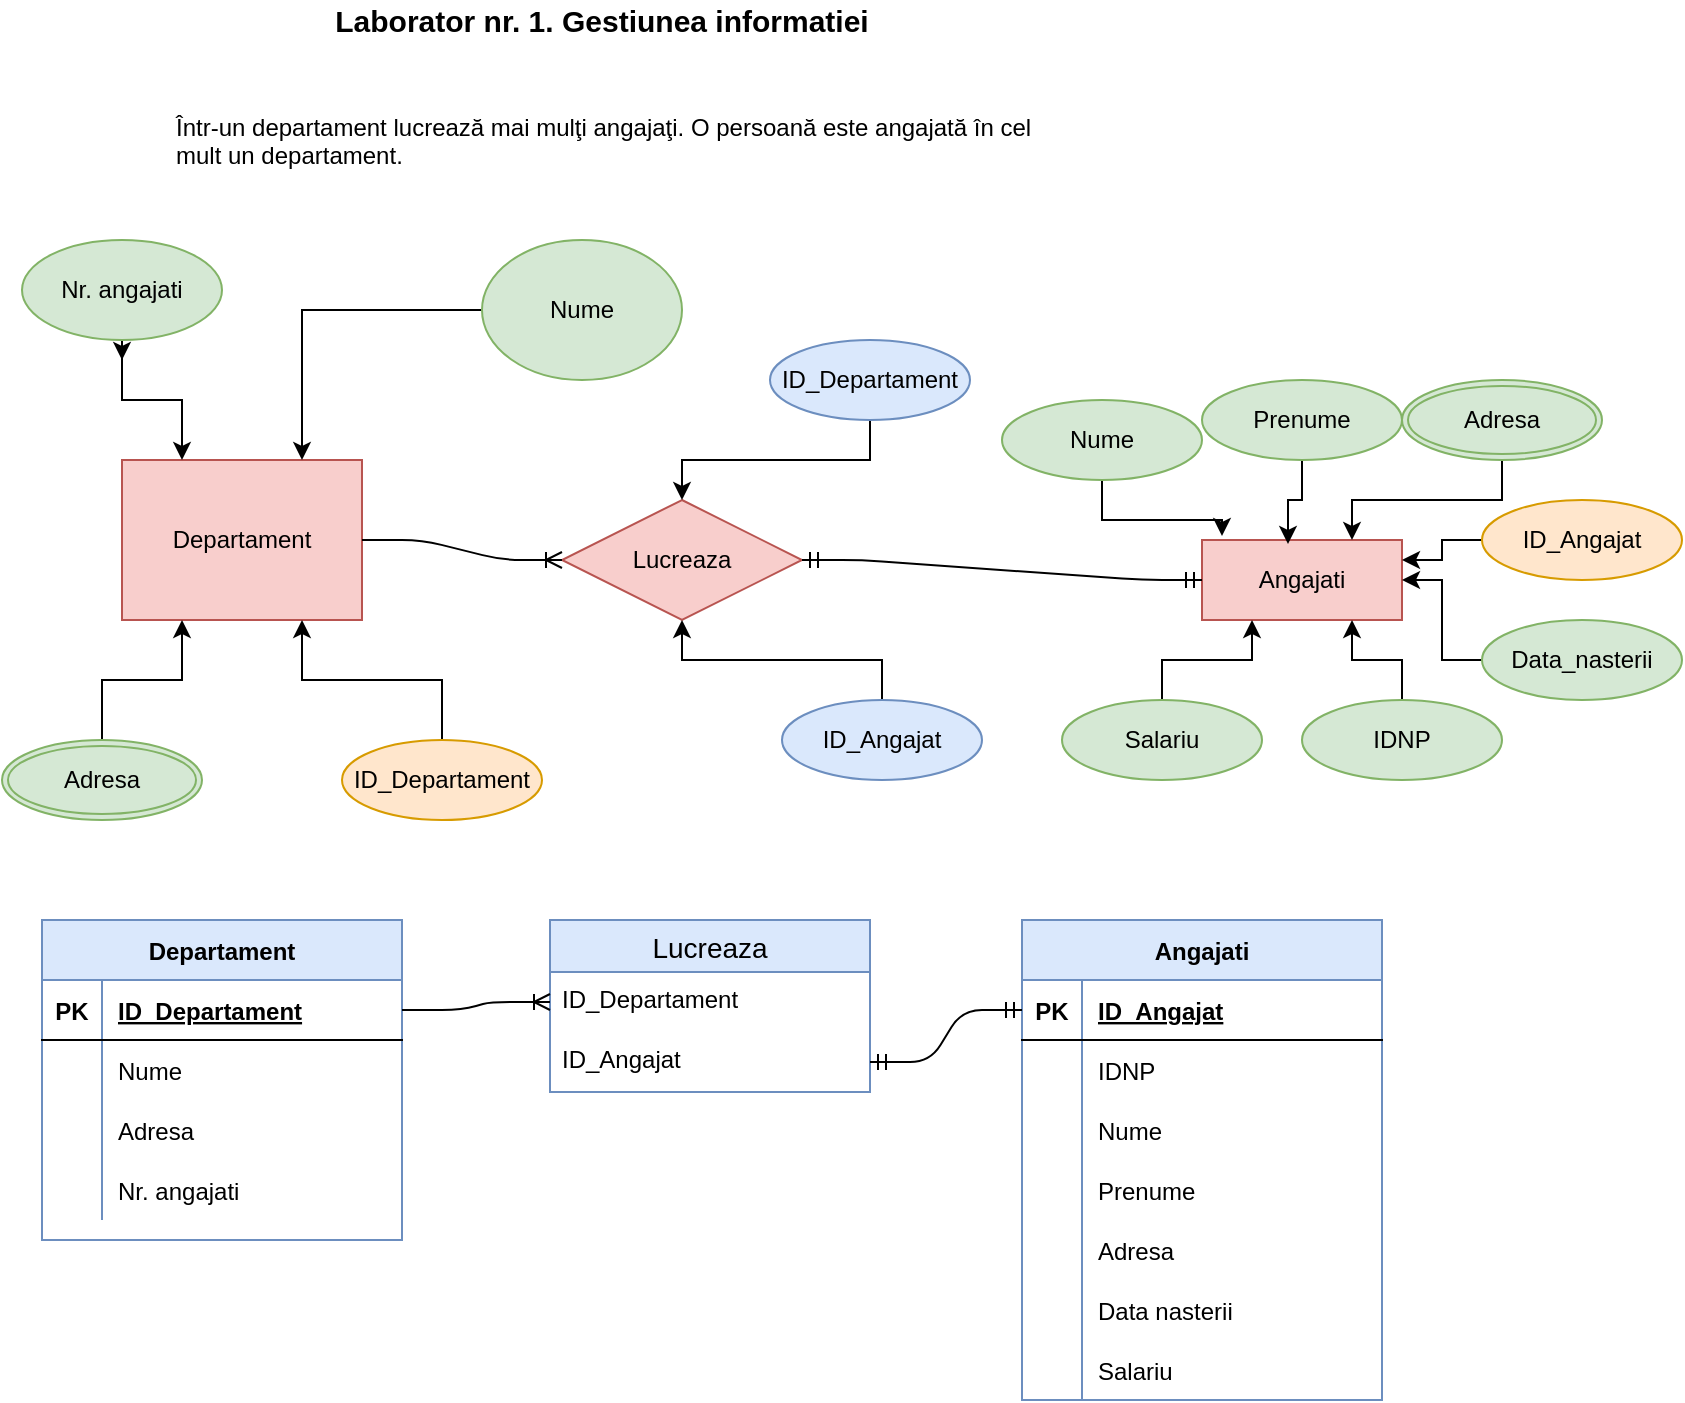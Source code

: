 <mxfile version="17.4.2" type="github" pages="6"><diagram id="rwcMcCgDk-_x1VPpGv9h" name="EX I (A)"><mxGraphModel dx="2153" dy="713" grid="1" gridSize="10" guides="1" tooltips="1" connect="1" arrows="1" fold="1" page="1" pageScale="1" pageWidth="850" pageHeight="1100" math="0" shadow="0"><root><mxCell id="0"/><mxCell id="1" parent="0"/><mxCell id="c3s4_VMI-1NOLvRPitis-1" value="Într-un departament lucrează mai mulţi angajaţi. O persoană este angajată în cel&#10;mult un departament." style="text;whiteSpace=wrap;html=1;" vertex="1" parent="1"><mxGeometry x="-745" y="90" width="450" height="40" as="geometry"/></mxCell><mxCell id="c3s4_VMI-1NOLvRPitis-2" value="&lt;b&gt;&lt;font style=&quot;font-size: 15px&quot;&gt;Laborator nr. 1. Gestiunea informatiei&lt;/font&gt;&lt;/b&gt;" style="text;html=1;strokeColor=none;fillColor=none;align=center;verticalAlign=middle;whiteSpace=wrap;rounded=0;sketch=1;" vertex="1" parent="1"><mxGeometry x="-670" y="40" width="280" height="20" as="geometry"/></mxCell><mxCell id="JbS1Mc44nNzrE4hGCtoe-1" value="Departament" style="whiteSpace=wrap;html=1;align=center;fillColor=#f8cecc;strokeColor=#b85450;" vertex="1" parent="1"><mxGeometry x="-770" y="270" width="120" height="80" as="geometry"/></mxCell><mxCell id="JbS1Mc44nNzrE4hGCtoe-2" value="Angajati" style="whiteSpace=wrap;html=1;align=center;fillColor=#f8cecc;strokeColor=#b85450;" vertex="1" parent="1"><mxGeometry x="-230" y="310" width="100" height="40" as="geometry"/></mxCell><mxCell id="JbS1Mc44nNzrE4hGCtoe-3" value="Lucreaza" style="shape=rhombus;perimeter=rhombusPerimeter;whiteSpace=wrap;html=1;align=center;fillColor=#f8cecc;strokeColor=#b85450;" vertex="1" parent="1"><mxGeometry x="-550" y="290" width="120" height="60" as="geometry"/></mxCell><mxCell id="JbS1Mc44nNzrE4hGCtoe-4" style="edgeStyle=orthogonalEdgeStyle;rounded=0;orthogonalLoop=1;jettySize=auto;html=1;entryX=0.25;entryY=0;entryDx=0;entryDy=0;" edge="1" parent="1" source="JbS1Mc44nNzrE4hGCtoe-6" target="JbS1Mc44nNzrE4hGCtoe-1"><mxGeometry relative="1" as="geometry"/></mxCell><mxCell id="JbS1Mc44nNzrE4hGCtoe-5" style="edgeStyle=orthogonalEdgeStyle;rounded=0;orthogonalLoop=1;jettySize=auto;html=1;" edge="1" parent="1"><mxGeometry relative="1" as="geometry"><mxPoint x="-770" y="220" as="targetPoint"/><mxPoint x="-770" y="200" as="sourcePoint"/></mxGeometry></mxCell><mxCell id="JbS1Mc44nNzrE4hGCtoe-6" value="Nr. angajati" style="ellipse;whiteSpace=wrap;html=1;align=center;fillColor=#d5e8d4;strokeColor=#82b366;" vertex="1" parent="1"><mxGeometry x="-820" y="160" width="100" height="50" as="geometry"/></mxCell><mxCell id="JbS1Mc44nNzrE4hGCtoe-7" style="edgeStyle=orthogonalEdgeStyle;rounded=0;orthogonalLoop=1;jettySize=auto;html=1;entryX=0.75;entryY=0;entryDx=0;entryDy=0;" edge="1" parent="1" source="JbS1Mc44nNzrE4hGCtoe-8" target="JbS1Mc44nNzrE4hGCtoe-1"><mxGeometry relative="1" as="geometry"/></mxCell><mxCell id="JbS1Mc44nNzrE4hGCtoe-8" value="Nume" style="ellipse;whiteSpace=wrap;html=1;align=center;fillColor=#d5e8d4;strokeColor=#82b366;" vertex="1" parent="1"><mxGeometry x="-590" y="160" width="100" height="70" as="geometry"/></mxCell><mxCell id="JbS1Mc44nNzrE4hGCtoe-9" style="edgeStyle=orthogonalEdgeStyle;rounded=0;orthogonalLoop=1;jettySize=auto;html=1;entryX=0.25;entryY=1;entryDx=0;entryDy=0;" edge="1" parent="1" source="JbS1Mc44nNzrE4hGCtoe-10" target="JbS1Mc44nNzrE4hGCtoe-1"><mxGeometry relative="1" as="geometry"/></mxCell><mxCell id="JbS1Mc44nNzrE4hGCtoe-10" value="Adresa" style="ellipse;shape=doubleEllipse;margin=3;whiteSpace=wrap;html=1;align=center;fillColor=#d5e8d4;strokeColor=#82b366;" vertex="1" parent="1"><mxGeometry x="-830" y="410" width="100" height="40" as="geometry"/></mxCell><mxCell id="JbS1Mc44nNzrE4hGCtoe-11" style="edgeStyle=orthogonalEdgeStyle;rounded=0;orthogonalLoop=1;jettySize=auto;html=1;entryX=0.75;entryY=1;entryDx=0;entryDy=0;" edge="1" parent="1" source="JbS1Mc44nNzrE4hGCtoe-12" target="JbS1Mc44nNzrE4hGCtoe-1"><mxGeometry relative="1" as="geometry"/></mxCell><mxCell id="JbS1Mc44nNzrE4hGCtoe-12" value="ID_Departament" style="ellipse;whiteSpace=wrap;html=1;align=center;fillColor=#ffe6cc;strokeColor=#d79b00;" vertex="1" parent="1"><mxGeometry x="-660" y="410" width="100" height="40" as="geometry"/></mxCell><mxCell id="JbS1Mc44nNzrE4hGCtoe-13" style="edgeStyle=orthogonalEdgeStyle;rounded=0;orthogonalLoop=1;jettySize=auto;html=1;entryX=0.1;entryY=-0.05;entryDx=0;entryDy=0;entryPerimeter=0;" edge="1" parent="1" source="JbS1Mc44nNzrE4hGCtoe-14" target="JbS1Mc44nNzrE4hGCtoe-2"><mxGeometry relative="1" as="geometry"/></mxCell><mxCell id="JbS1Mc44nNzrE4hGCtoe-14" value="Nume" style="ellipse;whiteSpace=wrap;html=1;align=center;fillColor=#d5e8d4;strokeColor=#82b366;" vertex="1" parent="1"><mxGeometry x="-330" y="240" width="100" height="40" as="geometry"/></mxCell><mxCell id="JbS1Mc44nNzrE4hGCtoe-15" style="edgeStyle=orthogonalEdgeStyle;rounded=0;orthogonalLoop=1;jettySize=auto;html=1;entryX=0.43;entryY=0.05;entryDx=0;entryDy=0;entryPerimeter=0;" edge="1" parent="1" source="JbS1Mc44nNzrE4hGCtoe-16" target="JbS1Mc44nNzrE4hGCtoe-2"><mxGeometry relative="1" as="geometry"/></mxCell><mxCell id="JbS1Mc44nNzrE4hGCtoe-16" value="Prenume" style="ellipse;whiteSpace=wrap;html=1;align=center;fillColor=#d5e8d4;strokeColor=#82b366;" vertex="1" parent="1"><mxGeometry x="-230" y="230" width="100" height="40" as="geometry"/></mxCell><mxCell id="JbS1Mc44nNzrE4hGCtoe-17" style="edgeStyle=orthogonalEdgeStyle;rounded=0;orthogonalLoop=1;jettySize=auto;html=1;entryX=0.75;entryY=0;entryDx=0;entryDy=0;" edge="1" parent="1" source="JbS1Mc44nNzrE4hGCtoe-18" target="JbS1Mc44nNzrE4hGCtoe-2"><mxGeometry relative="1" as="geometry"/></mxCell><mxCell id="JbS1Mc44nNzrE4hGCtoe-18" value="Adresa" style="ellipse;shape=doubleEllipse;margin=3;whiteSpace=wrap;html=1;align=center;fillColor=#d5e8d4;strokeColor=#82b366;" vertex="1" parent="1"><mxGeometry x="-130" y="230" width="100" height="40" as="geometry"/></mxCell><mxCell id="JbS1Mc44nNzrE4hGCtoe-19" style="edgeStyle=orthogonalEdgeStyle;rounded=0;orthogonalLoop=1;jettySize=auto;html=1;entryX=1;entryY=0.25;entryDx=0;entryDy=0;" edge="1" parent="1" source="JbS1Mc44nNzrE4hGCtoe-20" target="JbS1Mc44nNzrE4hGCtoe-2"><mxGeometry relative="1" as="geometry"/></mxCell><mxCell id="JbS1Mc44nNzrE4hGCtoe-20" value="ID_Angajat" style="ellipse;whiteSpace=wrap;html=1;align=center;fillColor=#ffe6cc;strokeColor=#d79b00;" vertex="1" parent="1"><mxGeometry x="-90" y="290" width="100" height="40" as="geometry"/></mxCell><mxCell id="JbS1Mc44nNzrE4hGCtoe-21" style="edgeStyle=orthogonalEdgeStyle;rounded=0;orthogonalLoop=1;jettySize=auto;html=1;" edge="1" parent="1" source="JbS1Mc44nNzrE4hGCtoe-22" target="JbS1Mc44nNzrE4hGCtoe-2"><mxGeometry relative="1" as="geometry"/></mxCell><mxCell id="JbS1Mc44nNzrE4hGCtoe-22" value="Data_nasterii" style="ellipse;whiteSpace=wrap;html=1;align=center;fillColor=#d5e8d4;strokeColor=#82b366;" vertex="1" parent="1"><mxGeometry x="-90" y="350" width="100" height="40" as="geometry"/></mxCell><mxCell id="JbS1Mc44nNzrE4hGCtoe-23" style="edgeStyle=orthogonalEdgeStyle;rounded=0;orthogonalLoop=1;jettySize=auto;html=1;entryX=0.75;entryY=1;entryDx=0;entryDy=0;" edge="1" parent="1" source="JbS1Mc44nNzrE4hGCtoe-24" target="JbS1Mc44nNzrE4hGCtoe-2"><mxGeometry relative="1" as="geometry"/></mxCell><mxCell id="JbS1Mc44nNzrE4hGCtoe-24" value="IDNP" style="ellipse;whiteSpace=wrap;html=1;align=center;fillColor=#d5e8d4;strokeColor=#82b366;" vertex="1" parent="1"><mxGeometry x="-180" y="390" width="100" height="40" as="geometry"/></mxCell><mxCell id="JbS1Mc44nNzrE4hGCtoe-25" style="edgeStyle=orthogonalEdgeStyle;rounded=0;orthogonalLoop=1;jettySize=auto;html=1;entryX=0.25;entryY=1;entryDx=0;entryDy=0;" edge="1" parent="1" source="JbS1Mc44nNzrE4hGCtoe-26" target="JbS1Mc44nNzrE4hGCtoe-2"><mxGeometry relative="1" as="geometry"/></mxCell><mxCell id="JbS1Mc44nNzrE4hGCtoe-26" value="Salariu" style="ellipse;whiteSpace=wrap;html=1;align=center;fillColor=#d5e8d4;strokeColor=#82b366;" vertex="1" parent="1"><mxGeometry x="-300" y="390" width="100" height="40" as="geometry"/></mxCell><mxCell id="JbS1Mc44nNzrE4hGCtoe-27" value="" style="edgeStyle=entityRelationEdgeStyle;fontSize=12;html=1;endArrow=ERoneToMany;exitX=1;exitY=0.5;exitDx=0;exitDy=0;" edge="1" parent="1" source="JbS1Mc44nNzrE4hGCtoe-1" target="JbS1Mc44nNzrE4hGCtoe-3"><mxGeometry width="100" height="100" relative="1" as="geometry"><mxPoint x="-560" y="360" as="sourcePoint"/><mxPoint x="-460" y="260" as="targetPoint"/></mxGeometry></mxCell><mxCell id="JbS1Mc44nNzrE4hGCtoe-28" value="" style="edgeStyle=entityRelationEdgeStyle;fontSize=12;html=1;endArrow=ERmandOne;startArrow=ERmandOne;entryX=0;entryY=0.5;entryDx=0;entryDy=0;" edge="1" parent="1" source="JbS1Mc44nNzrE4hGCtoe-3" target="JbS1Mc44nNzrE4hGCtoe-2"><mxGeometry width="100" height="100" relative="1" as="geometry"><mxPoint x="-370" y="430" as="sourcePoint"/><mxPoint x="-270" y="330" as="targetPoint"/></mxGeometry></mxCell><mxCell id="JbS1Mc44nNzrE4hGCtoe-29" style="edgeStyle=orthogonalEdgeStyle;rounded=0;orthogonalLoop=1;jettySize=auto;html=1;entryX=0.5;entryY=0;entryDx=0;entryDy=0;" edge="1" parent="1" source="JbS1Mc44nNzrE4hGCtoe-30" target="JbS1Mc44nNzrE4hGCtoe-3"><mxGeometry relative="1" as="geometry"/></mxCell><mxCell id="JbS1Mc44nNzrE4hGCtoe-30" value="ID_Departament" style="ellipse;whiteSpace=wrap;html=1;align=center;fillColor=#dae8fc;strokeColor=#6c8ebf;" vertex="1" parent="1"><mxGeometry x="-446" y="210" width="100" height="40" as="geometry"/></mxCell><mxCell id="JbS1Mc44nNzrE4hGCtoe-31" style="edgeStyle=orthogonalEdgeStyle;rounded=0;orthogonalLoop=1;jettySize=auto;html=1;entryX=0.5;entryY=1;entryDx=0;entryDy=0;" edge="1" parent="1" source="JbS1Mc44nNzrE4hGCtoe-32" target="JbS1Mc44nNzrE4hGCtoe-3"><mxGeometry relative="1" as="geometry"/></mxCell><mxCell id="JbS1Mc44nNzrE4hGCtoe-32" value="ID_Angajat" style="ellipse;whiteSpace=wrap;html=1;align=center;fillColor=#dae8fc;strokeColor=#6c8ebf;" vertex="1" parent="1"><mxGeometry x="-440" y="390" width="100" height="40" as="geometry"/></mxCell><mxCell id="JbS1Mc44nNzrE4hGCtoe-33" value="Angajati" style="shape=table;startSize=30;container=1;collapsible=1;childLayout=tableLayout;fixedRows=1;rowLines=0;fontStyle=1;align=center;resizeLast=1;fillColor=#dae8fc;strokeColor=#6c8ebf;" vertex="1" parent="1"><mxGeometry x="-320" y="500" width="180" height="240" as="geometry"><mxRectangle x="580" y="360" width="80" height="30" as="alternateBounds"/></mxGeometry></mxCell><mxCell id="JbS1Mc44nNzrE4hGCtoe-34" value="" style="shape=partialRectangle;collapsible=0;dropTarget=0;pointerEvents=0;fillColor=none;top=0;left=0;bottom=1;right=0;points=[[0,0.5],[1,0.5]];portConstraint=eastwest;" vertex="1" parent="JbS1Mc44nNzrE4hGCtoe-33"><mxGeometry y="30" width="180" height="30" as="geometry"/></mxCell><mxCell id="JbS1Mc44nNzrE4hGCtoe-35" value="PK" style="shape=partialRectangle;connectable=0;fillColor=none;top=0;left=0;bottom=0;right=0;fontStyle=1;overflow=hidden;" vertex="1" parent="JbS1Mc44nNzrE4hGCtoe-34"><mxGeometry width="30" height="30" as="geometry"><mxRectangle width="30" height="30" as="alternateBounds"/></mxGeometry></mxCell><mxCell id="JbS1Mc44nNzrE4hGCtoe-36" value="ID_Angajat" style="shape=partialRectangle;connectable=0;fillColor=none;top=0;left=0;bottom=0;right=0;align=left;spacingLeft=6;fontStyle=5;overflow=hidden;" vertex="1" parent="JbS1Mc44nNzrE4hGCtoe-34"><mxGeometry x="30" width="150" height="30" as="geometry"><mxRectangle width="150" height="30" as="alternateBounds"/></mxGeometry></mxCell><mxCell id="JbS1Mc44nNzrE4hGCtoe-37" value="" style="shape=partialRectangle;collapsible=0;dropTarget=0;pointerEvents=0;fillColor=none;top=0;left=0;bottom=0;right=0;points=[[0,0.5],[1,0.5]];portConstraint=eastwest;" vertex="1" parent="JbS1Mc44nNzrE4hGCtoe-33"><mxGeometry y="60" width="180" height="30" as="geometry"/></mxCell><mxCell id="JbS1Mc44nNzrE4hGCtoe-38" value="" style="shape=partialRectangle;connectable=0;fillColor=none;top=0;left=0;bottom=0;right=0;editable=1;overflow=hidden;" vertex="1" parent="JbS1Mc44nNzrE4hGCtoe-37"><mxGeometry width="30" height="30" as="geometry"><mxRectangle width="30" height="30" as="alternateBounds"/></mxGeometry></mxCell><mxCell id="JbS1Mc44nNzrE4hGCtoe-39" value="IDNP" style="shape=partialRectangle;connectable=0;fillColor=none;top=0;left=0;bottom=0;right=0;align=left;spacingLeft=6;overflow=hidden;" vertex="1" parent="JbS1Mc44nNzrE4hGCtoe-37"><mxGeometry x="30" width="150" height="30" as="geometry"><mxRectangle width="150" height="30" as="alternateBounds"/></mxGeometry></mxCell><mxCell id="JbS1Mc44nNzrE4hGCtoe-40" value="" style="shape=partialRectangle;collapsible=0;dropTarget=0;pointerEvents=0;fillColor=none;top=0;left=0;bottom=0;right=0;points=[[0,0.5],[1,0.5]];portConstraint=eastwest;" vertex="1" parent="JbS1Mc44nNzrE4hGCtoe-33"><mxGeometry y="90" width="180" height="30" as="geometry"/></mxCell><mxCell id="JbS1Mc44nNzrE4hGCtoe-41" value="" style="shape=partialRectangle;connectable=0;fillColor=none;top=0;left=0;bottom=0;right=0;editable=1;overflow=hidden;" vertex="1" parent="JbS1Mc44nNzrE4hGCtoe-40"><mxGeometry width="30" height="30" as="geometry"><mxRectangle width="30" height="30" as="alternateBounds"/></mxGeometry></mxCell><mxCell id="JbS1Mc44nNzrE4hGCtoe-42" value="Nume" style="shape=partialRectangle;connectable=0;fillColor=none;top=0;left=0;bottom=0;right=0;align=left;spacingLeft=6;overflow=hidden;" vertex="1" parent="JbS1Mc44nNzrE4hGCtoe-40"><mxGeometry x="30" width="150" height="30" as="geometry"><mxRectangle width="150" height="30" as="alternateBounds"/></mxGeometry></mxCell><mxCell id="JbS1Mc44nNzrE4hGCtoe-43" value="" style="shape=partialRectangle;collapsible=0;dropTarget=0;pointerEvents=0;fillColor=none;top=0;left=0;bottom=0;right=0;points=[[0,0.5],[1,0.5]];portConstraint=eastwest;" vertex="1" parent="JbS1Mc44nNzrE4hGCtoe-33"><mxGeometry y="120" width="180" height="30" as="geometry"/></mxCell><mxCell id="JbS1Mc44nNzrE4hGCtoe-44" value="" style="shape=partialRectangle;connectable=0;fillColor=none;top=0;left=0;bottom=0;right=0;editable=1;overflow=hidden;" vertex="1" parent="JbS1Mc44nNzrE4hGCtoe-43"><mxGeometry width="30" height="30" as="geometry"><mxRectangle width="30" height="30" as="alternateBounds"/></mxGeometry></mxCell><mxCell id="JbS1Mc44nNzrE4hGCtoe-45" value="Prenume" style="shape=partialRectangle;connectable=0;fillColor=none;top=0;left=0;bottom=0;right=0;align=left;spacingLeft=6;overflow=hidden;" vertex="1" parent="JbS1Mc44nNzrE4hGCtoe-43"><mxGeometry x="30" width="150" height="30" as="geometry"><mxRectangle width="150" height="30" as="alternateBounds"/></mxGeometry></mxCell><mxCell id="JbS1Mc44nNzrE4hGCtoe-46" value="" style="shape=partialRectangle;collapsible=0;dropTarget=0;pointerEvents=0;fillColor=none;top=0;left=0;bottom=0;right=0;points=[[0,0.5],[1,0.5]];portConstraint=eastwest;" vertex="1" parent="JbS1Mc44nNzrE4hGCtoe-33"><mxGeometry y="150" width="180" height="30" as="geometry"/></mxCell><mxCell id="JbS1Mc44nNzrE4hGCtoe-47" value="" style="shape=partialRectangle;connectable=0;fillColor=none;top=0;left=0;bottom=0;right=0;editable=1;overflow=hidden;" vertex="1" parent="JbS1Mc44nNzrE4hGCtoe-46"><mxGeometry width="30" height="30" as="geometry"><mxRectangle width="30" height="30" as="alternateBounds"/></mxGeometry></mxCell><mxCell id="JbS1Mc44nNzrE4hGCtoe-48" value="Adresa" style="shape=partialRectangle;connectable=0;fillColor=none;top=0;left=0;bottom=0;right=0;align=left;spacingLeft=6;overflow=hidden;" vertex="1" parent="JbS1Mc44nNzrE4hGCtoe-46"><mxGeometry x="30" width="150" height="30" as="geometry"><mxRectangle width="150" height="30" as="alternateBounds"/></mxGeometry></mxCell><mxCell id="JbS1Mc44nNzrE4hGCtoe-49" value="" style="shape=partialRectangle;collapsible=0;dropTarget=0;pointerEvents=0;fillColor=none;top=0;left=0;bottom=0;right=0;points=[[0,0.5],[1,0.5]];portConstraint=eastwest;" vertex="1" parent="JbS1Mc44nNzrE4hGCtoe-33"><mxGeometry y="180" width="180" height="30" as="geometry"/></mxCell><mxCell id="JbS1Mc44nNzrE4hGCtoe-50" value="" style="shape=partialRectangle;connectable=0;fillColor=none;top=0;left=0;bottom=0;right=0;editable=1;overflow=hidden;" vertex="1" parent="JbS1Mc44nNzrE4hGCtoe-49"><mxGeometry width="30" height="30" as="geometry"><mxRectangle width="30" height="30" as="alternateBounds"/></mxGeometry></mxCell><mxCell id="JbS1Mc44nNzrE4hGCtoe-51" value="Data nasterii" style="shape=partialRectangle;connectable=0;fillColor=none;top=0;left=0;bottom=0;right=0;align=left;spacingLeft=6;overflow=hidden;" vertex="1" parent="JbS1Mc44nNzrE4hGCtoe-49"><mxGeometry x="30" width="150" height="30" as="geometry"><mxRectangle width="150" height="30" as="alternateBounds"/></mxGeometry></mxCell><mxCell id="JbS1Mc44nNzrE4hGCtoe-52" value="" style="shape=partialRectangle;collapsible=0;dropTarget=0;pointerEvents=0;fillColor=none;top=0;left=0;bottom=0;right=0;points=[[0,0.5],[1,0.5]];portConstraint=eastwest;" vertex="1" parent="JbS1Mc44nNzrE4hGCtoe-33"><mxGeometry y="210" width="180" height="30" as="geometry"/></mxCell><mxCell id="JbS1Mc44nNzrE4hGCtoe-53" value="" style="shape=partialRectangle;connectable=0;fillColor=none;top=0;left=0;bottom=0;right=0;editable=1;overflow=hidden;" vertex="1" parent="JbS1Mc44nNzrE4hGCtoe-52"><mxGeometry width="30" height="30" as="geometry"><mxRectangle width="30" height="30" as="alternateBounds"/></mxGeometry></mxCell><mxCell id="JbS1Mc44nNzrE4hGCtoe-54" value="Salariu" style="shape=partialRectangle;connectable=0;fillColor=none;top=0;left=0;bottom=0;right=0;align=left;spacingLeft=6;overflow=hidden;" vertex="1" parent="JbS1Mc44nNzrE4hGCtoe-52"><mxGeometry x="30" width="150" height="30" as="geometry"><mxRectangle width="150" height="30" as="alternateBounds"/></mxGeometry></mxCell><mxCell id="JbS1Mc44nNzrE4hGCtoe-55" value="Departament" style="shape=table;startSize=30;container=1;collapsible=1;childLayout=tableLayout;fixedRows=1;rowLines=0;fontStyle=1;align=center;resizeLast=1;fillColor=#dae8fc;strokeColor=#6c8ebf;" vertex="1" parent="1"><mxGeometry x="-810" y="500" width="180" height="160" as="geometry"/></mxCell><mxCell id="JbS1Mc44nNzrE4hGCtoe-56" value="" style="shape=partialRectangle;collapsible=0;dropTarget=0;pointerEvents=0;fillColor=none;top=0;left=0;bottom=1;right=0;points=[[0,0.5],[1,0.5]];portConstraint=eastwest;" vertex="1" parent="JbS1Mc44nNzrE4hGCtoe-55"><mxGeometry y="30" width="180" height="30" as="geometry"/></mxCell><mxCell id="JbS1Mc44nNzrE4hGCtoe-57" value="PK" style="shape=partialRectangle;connectable=0;fillColor=none;top=0;left=0;bottom=0;right=0;fontStyle=1;overflow=hidden;" vertex="1" parent="JbS1Mc44nNzrE4hGCtoe-56"><mxGeometry width="30" height="30" as="geometry"><mxRectangle width="30" height="30" as="alternateBounds"/></mxGeometry></mxCell><mxCell id="JbS1Mc44nNzrE4hGCtoe-58" value="ID_Departament" style="shape=partialRectangle;connectable=0;fillColor=none;top=0;left=0;bottom=0;right=0;align=left;spacingLeft=6;fontStyle=5;overflow=hidden;" vertex="1" parent="JbS1Mc44nNzrE4hGCtoe-56"><mxGeometry x="30" width="150" height="30" as="geometry"><mxRectangle width="150" height="30" as="alternateBounds"/></mxGeometry></mxCell><mxCell id="JbS1Mc44nNzrE4hGCtoe-59" value="" style="shape=partialRectangle;collapsible=0;dropTarget=0;pointerEvents=0;fillColor=none;top=0;left=0;bottom=0;right=0;points=[[0,0.5],[1,0.5]];portConstraint=eastwest;" vertex="1" parent="JbS1Mc44nNzrE4hGCtoe-55"><mxGeometry y="60" width="180" height="30" as="geometry"/></mxCell><mxCell id="JbS1Mc44nNzrE4hGCtoe-60" value="" style="shape=partialRectangle;connectable=0;fillColor=none;top=0;left=0;bottom=0;right=0;editable=1;overflow=hidden;" vertex="1" parent="JbS1Mc44nNzrE4hGCtoe-59"><mxGeometry width="30" height="30" as="geometry"><mxRectangle width="30" height="30" as="alternateBounds"/></mxGeometry></mxCell><mxCell id="JbS1Mc44nNzrE4hGCtoe-61" value="Nume" style="shape=partialRectangle;connectable=0;fillColor=none;top=0;left=0;bottom=0;right=0;align=left;spacingLeft=6;overflow=hidden;" vertex="1" parent="JbS1Mc44nNzrE4hGCtoe-59"><mxGeometry x="30" width="150" height="30" as="geometry"><mxRectangle width="150" height="30" as="alternateBounds"/></mxGeometry></mxCell><mxCell id="JbS1Mc44nNzrE4hGCtoe-62" value="" style="shape=partialRectangle;collapsible=0;dropTarget=0;pointerEvents=0;fillColor=none;top=0;left=0;bottom=0;right=0;points=[[0,0.5],[1,0.5]];portConstraint=eastwest;" vertex="1" parent="JbS1Mc44nNzrE4hGCtoe-55"><mxGeometry y="90" width="180" height="30" as="geometry"/></mxCell><mxCell id="JbS1Mc44nNzrE4hGCtoe-63" value="" style="shape=partialRectangle;connectable=0;fillColor=none;top=0;left=0;bottom=0;right=0;editable=1;overflow=hidden;" vertex="1" parent="JbS1Mc44nNzrE4hGCtoe-62"><mxGeometry width="30" height="30" as="geometry"><mxRectangle width="30" height="30" as="alternateBounds"/></mxGeometry></mxCell><mxCell id="JbS1Mc44nNzrE4hGCtoe-64" value="Adresa" style="shape=partialRectangle;connectable=0;fillColor=none;top=0;left=0;bottom=0;right=0;align=left;spacingLeft=6;overflow=hidden;" vertex="1" parent="JbS1Mc44nNzrE4hGCtoe-62"><mxGeometry x="30" width="150" height="30" as="geometry"><mxRectangle width="150" height="30" as="alternateBounds"/></mxGeometry></mxCell><mxCell id="JbS1Mc44nNzrE4hGCtoe-65" value="" style="shape=partialRectangle;collapsible=0;dropTarget=0;pointerEvents=0;fillColor=none;top=0;left=0;bottom=0;right=0;points=[[0,0.5],[1,0.5]];portConstraint=eastwest;" vertex="1" parent="JbS1Mc44nNzrE4hGCtoe-55"><mxGeometry y="120" width="180" height="30" as="geometry"/></mxCell><mxCell id="JbS1Mc44nNzrE4hGCtoe-66" value="" style="shape=partialRectangle;connectable=0;fillColor=none;top=0;left=0;bottom=0;right=0;editable=1;overflow=hidden;" vertex="1" parent="JbS1Mc44nNzrE4hGCtoe-65"><mxGeometry width="30" height="30" as="geometry"><mxRectangle width="30" height="30" as="alternateBounds"/></mxGeometry></mxCell><mxCell id="JbS1Mc44nNzrE4hGCtoe-67" value="Nr. angajati" style="shape=partialRectangle;connectable=0;fillColor=none;top=0;left=0;bottom=0;right=0;align=left;spacingLeft=6;overflow=hidden;" vertex="1" parent="JbS1Mc44nNzrE4hGCtoe-65"><mxGeometry x="30" width="150" height="30" as="geometry"><mxRectangle width="150" height="30" as="alternateBounds"/></mxGeometry></mxCell><mxCell id="JbS1Mc44nNzrE4hGCtoe-68" value="Lucreaza" style="swimlane;fontStyle=0;childLayout=stackLayout;horizontal=1;startSize=26;horizontalStack=0;resizeParent=1;resizeParentMax=0;resizeLast=0;collapsible=1;marginBottom=0;align=center;fontSize=14;fillColor=#dae8fc;strokeColor=#6c8ebf;" vertex="1" parent="1"><mxGeometry x="-556" y="500" width="160" height="86" as="geometry"><mxRectangle x="340" y="360" width="90" height="26" as="alternateBounds"/></mxGeometry></mxCell><mxCell id="JbS1Mc44nNzrE4hGCtoe-69" value="ID_Departament" style="text;strokeColor=none;fillColor=none;spacingLeft=4;spacingRight=4;overflow=hidden;rotatable=0;points=[[0,0.5],[1,0.5]];portConstraint=eastwest;fontSize=12;" vertex="1" parent="JbS1Mc44nNzrE4hGCtoe-68"><mxGeometry y="26" width="160" height="30" as="geometry"/></mxCell><mxCell id="JbS1Mc44nNzrE4hGCtoe-70" value="ID_Angajat" style="text;strokeColor=none;fillColor=none;spacingLeft=4;spacingRight=4;overflow=hidden;rotatable=0;points=[[0,0.5],[1,0.5]];portConstraint=eastwest;fontSize=12;" vertex="1" parent="JbS1Mc44nNzrE4hGCtoe-68"><mxGeometry y="56" width="160" height="30" as="geometry"/></mxCell><mxCell id="JbS1Mc44nNzrE4hGCtoe-71" value="" style="edgeStyle=entityRelationEdgeStyle;fontSize=12;html=1;endArrow=ERmandOne;startArrow=ERmandOne;" edge="1" parent="1" source="JbS1Mc44nNzrE4hGCtoe-70" target="JbS1Mc44nNzrE4hGCtoe-34"><mxGeometry width="100" height="100" relative="1" as="geometry"><mxPoint x="-340" y="725" as="sourcePoint"/><mxPoint x="-240" y="625" as="targetPoint"/></mxGeometry></mxCell><mxCell id="JbS1Mc44nNzrE4hGCtoe-72" value="" style="edgeStyle=entityRelationEdgeStyle;fontSize=12;html=1;endArrow=ERoneToMany;entryX=0;entryY=0.5;entryDx=0;entryDy=0;exitX=1;exitY=0.5;exitDx=0;exitDy=0;" edge="1" parent="1" source="JbS1Mc44nNzrE4hGCtoe-56" target="JbS1Mc44nNzrE4hGCtoe-69"><mxGeometry width="100" height="100" relative="1" as="geometry"><mxPoint x="-580" y="755" as="sourcePoint"/><mxPoint x="-480" y="655" as="targetPoint"/></mxGeometry></mxCell></root></mxGraphModel></diagram><diagram id="-S0Rqv1geDUbqSEOL4Gk" name="EX I (B)"><mxGraphModel dx="2414" dy="856" grid="1" gridSize="10" guides="1" tooltips="1" connect="1" arrows="1" fold="1" page="1" pageScale="1" pageWidth="850" pageHeight="1100" math="0" shadow="0"><root><mxCell id="0"/><mxCell id="1" parent="0"/><mxCell id="sUJ5GlMledioflH59Zel-1" value="&lt;b&gt;&lt;font style=&quot;font-size: 15px&quot;&gt;Laborator nr. 1. Gestiunea informatiei&lt;/font&gt;&lt;/b&gt;" style="text;html=1;strokeColor=none;fillColor=none;align=center;verticalAlign=middle;whiteSpace=wrap;rounded=0;sketch=1;" vertex="1" parent="1"><mxGeometry x="-726" y="40" width="280" height="20" as="geometry"/></mxCell><mxCell id="iIuR4vA5WsB2VSK4sNJn-1" value="Un autor scrie mai multe cărţi. O carte poate fi scrisă de mai mulţi autori." style="text;whiteSpace=wrap;html=1;" vertex="1" parent="1"><mxGeometry x="-740" y="90" width="410" height="30" as="geometry"/></mxCell><mxCell id="ynGghERh_R8shRnK60rh-1" value="Autor" style="whiteSpace=wrap;html=1;align=center;fillColor=#dae8fc;strokeColor=#6c8ebf;" vertex="1" parent="1"><mxGeometry x="-660" y="210" width="100" height="40" as="geometry"/></mxCell><mxCell id="ynGghERh_R8shRnK60rh-2" value="Carti" style="whiteSpace=wrap;html=1;align=center;fillColor=#dae8fc;strokeColor=#6c8ebf;" vertex="1" parent="1"><mxGeometry x="-220" y="290" width="100" height="40" as="geometry"/></mxCell><mxCell id="ynGghERh_R8shRnK60rh-3" value="Scrie" style="shape=rhombus;perimeter=rhombusPerimeter;whiteSpace=wrap;html=1;align=center;fillColor=#dae8fc;strokeColor=#6c8ebf;" vertex="1" parent="1"><mxGeometry x="-440" y="310" width="120" height="60" as="geometry"/></mxCell><mxCell id="ynGghERh_R8shRnK60rh-4" style="edgeStyle=orthogonalEdgeStyle;rounded=0;orthogonalLoop=1;jettySize=auto;html=1;entryX=0.13;entryY=0.025;entryDx=0;entryDy=0;entryPerimeter=0;" edge="1" parent="1" source="ynGghERh_R8shRnK60rh-5" target="ynGghERh_R8shRnK60rh-1"><mxGeometry relative="1" as="geometry"/></mxCell><mxCell id="ynGghERh_R8shRnK60rh-5" value="ID_Autor" style="ellipse;whiteSpace=wrap;html=1;align=center;fillColor=#ffe6cc;strokeColor=#d79b00;" vertex="1" parent="1"><mxGeometry x="-810" y="130" width="100" height="40" as="geometry"/></mxCell><mxCell id="ynGghERh_R8shRnK60rh-6" style="edgeStyle=orthogonalEdgeStyle;rounded=0;orthogonalLoop=1;jettySize=auto;html=1;entryX=0.75;entryY=0;entryDx=0;entryDy=0;" edge="1" parent="1" source="ynGghERh_R8shRnK60rh-7" target="ynGghERh_R8shRnK60rh-1"><mxGeometry relative="1" as="geometry"/></mxCell><mxCell id="ynGghERh_R8shRnK60rh-7" value="Nume" style="ellipse;whiteSpace=wrap;html=1;align=center;" vertex="1" parent="1"><mxGeometry x="-540" y="130" width="100" height="40" as="geometry"/></mxCell><mxCell id="ynGghERh_R8shRnK60rh-8" style="edgeStyle=orthogonalEdgeStyle;rounded=0;orthogonalLoop=1;jettySize=auto;html=1;entryX=0.17;entryY=1.025;entryDx=0;entryDy=0;entryPerimeter=0;" edge="1" parent="1" source="ynGghERh_R8shRnK60rh-9" target="ynGghERh_R8shRnK60rh-1"><mxGeometry relative="1" as="geometry"/></mxCell><mxCell id="ynGghERh_R8shRnK60rh-9" value="Adresa" style="ellipse;shape=doubleEllipse;margin=3;whiteSpace=wrap;html=1;align=center;" vertex="1" parent="1"><mxGeometry x="-830" y="280" width="100" height="40" as="geometry"/></mxCell><mxCell id="ynGghERh_R8shRnK60rh-10" style="edgeStyle=orthogonalEdgeStyle;rounded=0;orthogonalLoop=1;jettySize=auto;html=1;entryX=0.75;entryY=1;entryDx=0;entryDy=0;" edge="1" parent="1" source="ynGghERh_R8shRnK60rh-11" target="ynGghERh_R8shRnK60rh-1"><mxGeometry relative="1" as="geometry"><Array as="points"><mxPoint x="-585" y="370"/></Array></mxGeometry></mxCell><mxCell id="ynGghERh_R8shRnK60rh-11" value="Nr. Carti" style="ellipse;whiteSpace=wrap;html=1;align=center;" vertex="1" parent="1"><mxGeometry x="-830" y="350" width="100" height="40" as="geometry"/></mxCell><mxCell id="ynGghERh_R8shRnK60rh-12" style="edgeStyle=orthogonalEdgeStyle;rounded=0;orthogonalLoop=1;jettySize=auto;html=1;entryX=0.17;entryY=0.05;entryDx=0;entryDy=0;entryPerimeter=0;" edge="1" parent="1" source="ynGghERh_R8shRnK60rh-13" target="ynGghERh_R8shRnK60rh-2"><mxGeometry relative="1" as="geometry"/></mxCell><mxCell id="ynGghERh_R8shRnK60rh-13" value="ID_Carte" style="ellipse;whiteSpace=wrap;html=1;align=center;fillColor=#ffe6cc;strokeColor=#d79b00;" vertex="1" parent="1"><mxGeometry x="-386" y="170" width="100" height="40" as="geometry"/></mxCell><mxCell id="ynGghERh_R8shRnK60rh-14" style="edgeStyle=orthogonalEdgeStyle;rounded=0;orthogonalLoop=1;jettySize=auto;html=1;entryX=0;entryY=0.5;entryDx=0;entryDy=0;" edge="1" parent="1" source="ynGghERh_R8shRnK60rh-15" target="ynGghERh_R8shRnK60rh-1"><mxGeometry relative="1" as="geometry"/></mxCell><mxCell id="ynGghERh_R8shRnK60rh-15" value="Biografie" style="ellipse;whiteSpace=wrap;html=1;align=center;" vertex="1" parent="1"><mxGeometry x="-830" y="210" width="100" height="40" as="geometry"/></mxCell><mxCell id="ynGghERh_R8shRnK60rh-16" style="edgeStyle=orthogonalEdgeStyle;rounded=0;orthogonalLoop=1;jettySize=auto;html=1;entryX=0.35;entryY=0.025;entryDx=0;entryDy=0;entryPerimeter=0;" edge="1" parent="1" source="ynGghERh_R8shRnK60rh-17" target="ynGghERh_R8shRnK60rh-2"><mxGeometry relative="1" as="geometry"/></mxCell><mxCell id="ynGghERh_R8shRnK60rh-17" value="Titlu" style="ellipse;whiteSpace=wrap;html=1;align=center;" vertex="1" parent="1"><mxGeometry x="-220" y="150" width="100" height="40" as="geometry"/></mxCell><mxCell id="ynGghERh_R8shRnK60rh-18" style="edgeStyle=orthogonalEdgeStyle;rounded=0;orthogonalLoop=1;jettySize=auto;html=1;entryX=0.75;entryY=0;entryDx=0;entryDy=0;" edge="1" parent="1" source="ynGghERh_R8shRnK60rh-19" target="ynGghERh_R8shRnK60rh-2"><mxGeometry relative="1" as="geometry"><Array as="points"><mxPoint x="-120" y="190"/><mxPoint x="-120" y="260"/><mxPoint x="-145" y="260"/></Array></mxGeometry></mxCell><mxCell id="ynGghERh_R8shRnK60rh-19" value="Nr. Pagini" style="ellipse;whiteSpace=wrap;html=1;align=center;" vertex="1" parent="1"><mxGeometry x="-80" y="170" width="100" height="40" as="geometry"/></mxCell><mxCell id="ynGghERh_R8shRnK60rh-20" style="edgeStyle=orthogonalEdgeStyle;rounded=0;orthogonalLoop=1;jettySize=auto;html=1;entryX=1;entryY=0.5;entryDx=0;entryDy=0;" edge="1" parent="1" source="ynGghERh_R8shRnK60rh-21" target="ynGghERh_R8shRnK60rh-2"><mxGeometry relative="1" as="geometry"/></mxCell><mxCell id="ynGghERh_R8shRnK60rh-21" value="Introducere" style="ellipse;whiteSpace=wrap;html=1;align=center;" vertex="1" parent="1"><mxGeometry x="-73" y="290" width="100" height="40" as="geometry"/></mxCell><mxCell id="ynGghERh_R8shRnK60rh-22" style="edgeStyle=orthogonalEdgeStyle;rounded=0;orthogonalLoop=1;jettySize=auto;html=1;entryX=0.25;entryY=1;entryDx=0;entryDy=0;" edge="1" parent="1" source="ynGghERh_R8shRnK60rh-23" target="ynGghERh_R8shRnK60rh-2"><mxGeometry relative="1" as="geometry"/></mxCell><mxCell id="ynGghERh_R8shRnK60rh-23" value="Editura" style="ellipse;whiteSpace=wrap;html=1;align=center;" vertex="1" parent="1"><mxGeometry x="-340" y="390" width="100" height="40" as="geometry"/></mxCell><mxCell id="ynGghERh_R8shRnK60rh-24" style="edgeStyle=orthogonalEdgeStyle;rounded=0;orthogonalLoop=1;jettySize=auto;html=1;entryX=0.5;entryY=1;entryDx=0;entryDy=0;" edge="1" parent="1" source="ynGghERh_R8shRnK60rh-25" target="ynGghERh_R8shRnK60rh-2"><mxGeometry relative="1" as="geometry"/></mxCell><mxCell id="ynGghERh_R8shRnK60rh-25" value="ISBN" style="ellipse;whiteSpace=wrap;html=1;align=center;" vertex="1" parent="1"><mxGeometry x="-220" y="440" width="100" height="40" as="geometry"/></mxCell><mxCell id="ynGghERh_R8shRnK60rh-26" style="edgeStyle=orthogonalEdgeStyle;rounded=0;orthogonalLoop=1;jettySize=auto;html=1;entryX=0.75;entryY=1;entryDx=0;entryDy=0;" edge="1" parent="1" source="ynGghERh_R8shRnK60rh-27" target="ynGghERh_R8shRnK60rh-2"><mxGeometry relative="1" as="geometry"/></mxCell><mxCell id="ynGghERh_R8shRnK60rh-27" value="Cuprins" style="ellipse;whiteSpace=wrap;html=1;align=center;" vertex="1" parent="1"><mxGeometry x="-100" y="380" width="100" height="40" as="geometry"/></mxCell><mxCell id="ynGghERh_R8shRnK60rh-28" value="" style="edgeStyle=entityRelationEdgeStyle;fontSize=12;html=1;endArrow=ERoneToMany;entryX=0;entryY=0.5;entryDx=0;entryDy=0;exitX=1;exitY=0.5;exitDx=0;exitDy=0;" edge="1" parent="1" source="ynGghERh_R8shRnK60rh-1" target="ynGghERh_R8shRnK60rh-3"><mxGeometry width="100" height="100" relative="1" as="geometry"><mxPoint x="-540" y="460" as="sourcePoint"/><mxPoint x="-440" y="360" as="targetPoint"/></mxGeometry></mxCell><mxCell id="ynGghERh_R8shRnK60rh-29" value="" style="edgeStyle=entityRelationEdgeStyle;fontSize=12;html=1;endArrow=ERoneToMany;exitX=0;exitY=0.5;exitDx=0;exitDy=0;" edge="1" parent="1" source="ynGghERh_R8shRnK60rh-2" target="ynGghERh_R8shRnK60rh-3"><mxGeometry width="100" height="100" relative="1" as="geometry"><mxPoint x="-440" y="570" as="sourcePoint"/><mxPoint x="-340" y="470" as="targetPoint"/></mxGeometry></mxCell><mxCell id="ynGghERh_R8shRnK60rh-30" value="Carti" style="shape=table;startSize=30;container=1;collapsible=1;childLayout=tableLayout;fixedRows=1;rowLines=0;fontStyle=1;align=center;resizeLast=1;fillColor=#dae8fc;strokeColor=#6c8ebf;" vertex="1" parent="1"><mxGeometry x="-200" y="530" width="180" height="250" as="geometry"/></mxCell><mxCell id="ynGghERh_R8shRnK60rh-31" value="" style="shape=partialRectangle;collapsible=0;dropTarget=0;pointerEvents=0;fillColor=none;top=0;left=0;bottom=1;right=0;points=[[0,0.5],[1,0.5]];portConstraint=eastwest;" vertex="1" parent="ynGghERh_R8shRnK60rh-30"><mxGeometry y="30" width="180" height="30" as="geometry"/></mxCell><mxCell id="ynGghERh_R8shRnK60rh-32" value="PK" style="shape=partialRectangle;connectable=0;fillColor=none;top=0;left=0;bottom=0;right=0;fontStyle=1;overflow=hidden;" vertex="1" parent="ynGghERh_R8shRnK60rh-31"><mxGeometry width="30" height="30" as="geometry"><mxRectangle width="30" height="30" as="alternateBounds"/></mxGeometry></mxCell><mxCell id="ynGghERh_R8shRnK60rh-33" value="ID_Carte" style="shape=partialRectangle;connectable=0;fillColor=none;top=0;left=0;bottom=0;right=0;align=left;spacingLeft=6;fontStyle=5;overflow=hidden;" vertex="1" parent="ynGghERh_R8shRnK60rh-31"><mxGeometry x="30" width="150" height="30" as="geometry"><mxRectangle width="150" height="30" as="alternateBounds"/></mxGeometry></mxCell><mxCell id="ynGghERh_R8shRnK60rh-34" value="" style="shape=partialRectangle;collapsible=0;dropTarget=0;pointerEvents=0;fillColor=none;top=0;left=0;bottom=0;right=0;points=[[0,0.5],[1,0.5]];portConstraint=eastwest;" vertex="1" parent="ynGghERh_R8shRnK60rh-30"><mxGeometry y="60" width="180" height="30" as="geometry"/></mxCell><mxCell id="ynGghERh_R8shRnK60rh-35" value="" style="shape=partialRectangle;connectable=0;fillColor=none;top=0;left=0;bottom=0;right=0;editable=1;overflow=hidden;" vertex="1" parent="ynGghERh_R8shRnK60rh-34"><mxGeometry width="30" height="30" as="geometry"><mxRectangle width="30" height="30" as="alternateBounds"/></mxGeometry></mxCell><mxCell id="ynGghERh_R8shRnK60rh-36" value="Titlu" style="shape=partialRectangle;connectable=0;fillColor=none;top=0;left=0;bottom=0;right=0;align=left;spacingLeft=6;overflow=hidden;" vertex="1" parent="ynGghERh_R8shRnK60rh-34"><mxGeometry x="30" width="150" height="30" as="geometry"><mxRectangle width="150" height="30" as="alternateBounds"/></mxGeometry></mxCell><mxCell id="ynGghERh_R8shRnK60rh-37" value="" style="shape=partialRectangle;collapsible=0;dropTarget=0;pointerEvents=0;fillColor=none;top=0;left=0;bottom=0;right=0;points=[[0,0.5],[1,0.5]];portConstraint=eastwest;" vertex="1" parent="ynGghERh_R8shRnK60rh-30"><mxGeometry y="90" width="180" height="30" as="geometry"/></mxCell><mxCell id="ynGghERh_R8shRnK60rh-38" value="" style="shape=partialRectangle;connectable=0;fillColor=none;top=0;left=0;bottom=0;right=0;editable=1;overflow=hidden;" vertex="1" parent="ynGghERh_R8shRnK60rh-37"><mxGeometry width="30" height="30" as="geometry"><mxRectangle width="30" height="30" as="alternateBounds"/></mxGeometry></mxCell><mxCell id="ynGghERh_R8shRnK60rh-39" value="Nr. Pagini" style="shape=partialRectangle;connectable=0;fillColor=none;top=0;left=0;bottom=0;right=0;align=left;spacingLeft=6;overflow=hidden;" vertex="1" parent="ynGghERh_R8shRnK60rh-37"><mxGeometry x="30" width="150" height="30" as="geometry"><mxRectangle width="150" height="30" as="alternateBounds"/></mxGeometry></mxCell><mxCell id="ynGghERh_R8shRnK60rh-40" value="" style="shape=partialRectangle;collapsible=0;dropTarget=0;pointerEvents=0;fillColor=none;top=0;left=0;bottom=0;right=0;points=[[0,0.5],[1,0.5]];portConstraint=eastwest;" vertex="1" parent="ynGghERh_R8shRnK60rh-30"><mxGeometry y="120" width="180" height="30" as="geometry"/></mxCell><mxCell id="ynGghERh_R8shRnK60rh-41" value="" style="shape=partialRectangle;connectable=0;fillColor=none;top=0;left=0;bottom=0;right=0;editable=1;overflow=hidden;" vertex="1" parent="ynGghERh_R8shRnK60rh-40"><mxGeometry width="30" height="30" as="geometry"><mxRectangle width="30" height="30" as="alternateBounds"/></mxGeometry></mxCell><mxCell id="ynGghERh_R8shRnK60rh-42" value="Introducere" style="shape=partialRectangle;connectable=0;fillColor=none;top=0;left=0;bottom=0;right=0;align=left;spacingLeft=6;overflow=hidden;" vertex="1" parent="ynGghERh_R8shRnK60rh-40"><mxGeometry x="30" width="150" height="30" as="geometry"><mxRectangle width="150" height="30" as="alternateBounds"/></mxGeometry></mxCell><mxCell id="ynGghERh_R8shRnK60rh-43" value="" style="shape=partialRectangle;collapsible=0;dropTarget=0;pointerEvents=0;fillColor=none;top=0;left=0;bottom=0;right=0;points=[[0,0.5],[1,0.5]];portConstraint=eastwest;" vertex="1" parent="ynGghERh_R8shRnK60rh-30"><mxGeometry y="150" width="180" height="30" as="geometry"/></mxCell><mxCell id="ynGghERh_R8shRnK60rh-44" value="" style="shape=partialRectangle;connectable=0;fillColor=none;top=0;left=0;bottom=0;right=0;editable=1;overflow=hidden;" vertex="1" parent="ynGghERh_R8shRnK60rh-43"><mxGeometry width="30" height="30" as="geometry"><mxRectangle width="30" height="30" as="alternateBounds"/></mxGeometry></mxCell><mxCell id="ynGghERh_R8shRnK60rh-45" value="Cuprins" style="shape=partialRectangle;connectable=0;fillColor=none;top=0;left=0;bottom=0;right=0;align=left;spacingLeft=6;overflow=hidden;" vertex="1" parent="ynGghERh_R8shRnK60rh-43"><mxGeometry x="30" width="150" height="30" as="geometry"><mxRectangle width="150" height="30" as="alternateBounds"/></mxGeometry></mxCell><mxCell id="ynGghERh_R8shRnK60rh-46" value="" style="shape=partialRectangle;collapsible=0;dropTarget=0;pointerEvents=0;fillColor=none;top=0;left=0;bottom=0;right=0;points=[[0,0.5],[1,0.5]];portConstraint=eastwest;" vertex="1" parent="ynGghERh_R8shRnK60rh-30"><mxGeometry y="180" width="180" height="30" as="geometry"/></mxCell><mxCell id="ynGghERh_R8shRnK60rh-47" value="" style="shape=partialRectangle;connectable=0;fillColor=none;top=0;left=0;bottom=0;right=0;editable=1;overflow=hidden;" vertex="1" parent="ynGghERh_R8shRnK60rh-46"><mxGeometry width="30" height="30" as="geometry"><mxRectangle width="30" height="30" as="alternateBounds"/></mxGeometry></mxCell><mxCell id="ynGghERh_R8shRnK60rh-48" value="ISBN" style="shape=partialRectangle;connectable=0;fillColor=none;top=0;left=0;bottom=0;right=0;align=left;spacingLeft=6;overflow=hidden;" vertex="1" parent="ynGghERh_R8shRnK60rh-46"><mxGeometry x="30" width="150" height="30" as="geometry"><mxRectangle width="150" height="30" as="alternateBounds"/></mxGeometry></mxCell><mxCell id="ynGghERh_R8shRnK60rh-49" value="" style="shape=partialRectangle;collapsible=0;dropTarget=0;pointerEvents=0;fillColor=none;top=0;left=0;bottom=0;right=0;points=[[0,0.5],[1,0.5]];portConstraint=eastwest;" vertex="1" parent="ynGghERh_R8shRnK60rh-30"><mxGeometry y="210" width="180" height="30" as="geometry"/></mxCell><mxCell id="ynGghERh_R8shRnK60rh-50" value="" style="shape=partialRectangle;connectable=0;fillColor=none;top=0;left=0;bottom=0;right=0;editable=1;overflow=hidden;" vertex="1" parent="ynGghERh_R8shRnK60rh-49"><mxGeometry width="30" height="30" as="geometry"><mxRectangle width="30" height="30" as="alternateBounds"/></mxGeometry></mxCell><mxCell id="ynGghERh_R8shRnK60rh-51" value="Editura" style="shape=partialRectangle;connectable=0;fillColor=none;top=0;left=0;bottom=0;right=0;align=left;spacingLeft=6;overflow=hidden;" vertex="1" parent="ynGghERh_R8shRnK60rh-49"><mxGeometry x="30" width="150" height="30" as="geometry"><mxRectangle width="150" height="30" as="alternateBounds"/></mxGeometry></mxCell><mxCell id="ynGghERh_R8shRnK60rh-52" value="Autor" style="shape=table;startSize=30;container=1;collapsible=1;childLayout=tableLayout;fixedRows=1;rowLines=0;fontStyle=1;align=center;resizeLast=1;fillColor=#dae8fc;strokeColor=#6c8ebf;" vertex="1" parent="1"><mxGeometry x="-720" y="530" width="180" height="190" as="geometry"/></mxCell><mxCell id="ynGghERh_R8shRnK60rh-53" value="" style="shape=partialRectangle;collapsible=0;dropTarget=0;pointerEvents=0;fillColor=none;top=0;left=0;bottom=1;right=0;points=[[0,0.5],[1,0.5]];portConstraint=eastwest;" vertex="1" parent="ynGghERh_R8shRnK60rh-52"><mxGeometry y="30" width="180" height="30" as="geometry"/></mxCell><mxCell id="ynGghERh_R8shRnK60rh-54" value="PK" style="shape=partialRectangle;connectable=0;fillColor=none;top=0;left=0;bottom=0;right=0;fontStyle=1;overflow=hidden;" vertex="1" parent="ynGghERh_R8shRnK60rh-53"><mxGeometry width="30" height="30" as="geometry"><mxRectangle width="30" height="30" as="alternateBounds"/></mxGeometry></mxCell><mxCell id="ynGghERh_R8shRnK60rh-55" value="ID_Autor" style="shape=partialRectangle;connectable=0;fillColor=none;top=0;left=0;bottom=0;right=0;align=left;spacingLeft=6;fontStyle=5;overflow=hidden;" vertex="1" parent="ynGghERh_R8shRnK60rh-53"><mxGeometry x="30" width="150" height="30" as="geometry"><mxRectangle width="150" height="30" as="alternateBounds"/></mxGeometry></mxCell><mxCell id="ynGghERh_R8shRnK60rh-56" value="" style="shape=partialRectangle;collapsible=0;dropTarget=0;pointerEvents=0;fillColor=none;top=0;left=0;bottom=0;right=0;points=[[0,0.5],[1,0.5]];portConstraint=eastwest;" vertex="1" parent="ynGghERh_R8shRnK60rh-52"><mxGeometry y="60" width="180" height="30" as="geometry"/></mxCell><mxCell id="ynGghERh_R8shRnK60rh-57" value="" style="shape=partialRectangle;connectable=0;fillColor=none;top=0;left=0;bottom=0;right=0;editable=1;overflow=hidden;" vertex="1" parent="ynGghERh_R8shRnK60rh-56"><mxGeometry width="30" height="30" as="geometry"><mxRectangle width="30" height="30" as="alternateBounds"/></mxGeometry></mxCell><mxCell id="ynGghERh_R8shRnK60rh-58" value="Nume" style="shape=partialRectangle;connectable=0;fillColor=none;top=0;left=0;bottom=0;right=0;align=left;spacingLeft=6;overflow=hidden;" vertex="1" parent="ynGghERh_R8shRnK60rh-56"><mxGeometry x="30" width="150" height="30" as="geometry"><mxRectangle width="150" height="30" as="alternateBounds"/></mxGeometry></mxCell><mxCell id="ynGghERh_R8shRnK60rh-59" value="" style="shape=partialRectangle;collapsible=0;dropTarget=0;pointerEvents=0;fillColor=none;top=0;left=0;bottom=0;right=0;points=[[0,0.5],[1,0.5]];portConstraint=eastwest;" vertex="1" parent="ynGghERh_R8shRnK60rh-52"><mxGeometry y="90" width="180" height="30" as="geometry"/></mxCell><mxCell id="ynGghERh_R8shRnK60rh-60" value="" style="shape=partialRectangle;connectable=0;fillColor=none;top=0;left=0;bottom=0;right=0;editable=1;overflow=hidden;" vertex="1" parent="ynGghERh_R8shRnK60rh-59"><mxGeometry width="30" height="30" as="geometry"><mxRectangle width="30" height="30" as="alternateBounds"/></mxGeometry></mxCell><mxCell id="ynGghERh_R8shRnK60rh-61" value="Biografie" style="shape=partialRectangle;connectable=0;fillColor=none;top=0;left=0;bottom=0;right=0;align=left;spacingLeft=6;overflow=hidden;" vertex="1" parent="ynGghERh_R8shRnK60rh-59"><mxGeometry x="30" width="150" height="30" as="geometry"><mxRectangle width="150" height="30" as="alternateBounds"/></mxGeometry></mxCell><mxCell id="ynGghERh_R8shRnK60rh-62" value="" style="shape=partialRectangle;collapsible=0;dropTarget=0;pointerEvents=0;fillColor=none;top=0;left=0;bottom=0;right=0;points=[[0,0.5],[1,0.5]];portConstraint=eastwest;" vertex="1" parent="ynGghERh_R8shRnK60rh-52"><mxGeometry y="120" width="180" height="30" as="geometry"/></mxCell><mxCell id="ynGghERh_R8shRnK60rh-63" value="" style="shape=partialRectangle;connectable=0;fillColor=none;top=0;left=0;bottom=0;right=0;editable=1;overflow=hidden;" vertex="1" parent="ynGghERh_R8shRnK60rh-62"><mxGeometry width="30" height="30" as="geometry"><mxRectangle width="30" height="30" as="alternateBounds"/></mxGeometry></mxCell><mxCell id="ynGghERh_R8shRnK60rh-64" value="Nr. Carti" style="shape=partialRectangle;connectable=0;fillColor=none;top=0;left=0;bottom=0;right=0;align=left;spacingLeft=6;overflow=hidden;" vertex="1" parent="ynGghERh_R8shRnK60rh-62"><mxGeometry x="30" width="150" height="30" as="geometry"><mxRectangle width="150" height="30" as="alternateBounds"/></mxGeometry></mxCell><mxCell id="ynGghERh_R8shRnK60rh-65" value="" style="shape=partialRectangle;collapsible=0;dropTarget=0;pointerEvents=0;fillColor=none;top=0;left=0;bottom=0;right=0;points=[[0,0.5],[1,0.5]];portConstraint=eastwest;" vertex="1" parent="ynGghERh_R8shRnK60rh-52"><mxGeometry y="150" width="180" height="30" as="geometry"/></mxCell><mxCell id="ynGghERh_R8shRnK60rh-66" value="" style="shape=partialRectangle;connectable=0;fillColor=none;top=0;left=0;bottom=0;right=0;editable=1;overflow=hidden;" vertex="1" parent="ynGghERh_R8shRnK60rh-65"><mxGeometry width="30" height="30" as="geometry"><mxRectangle width="30" height="30" as="alternateBounds"/></mxGeometry></mxCell><mxCell id="ynGghERh_R8shRnK60rh-67" value="Adresa" style="shape=partialRectangle;connectable=0;fillColor=none;top=0;left=0;bottom=0;right=0;align=left;spacingLeft=6;overflow=hidden;" vertex="1" parent="ynGghERh_R8shRnK60rh-65"><mxGeometry x="30" width="150" height="30" as="geometry"><mxRectangle width="150" height="30" as="alternateBounds"/></mxGeometry></mxCell><mxCell id="ynGghERh_R8shRnK60rh-68" value="Scrie" style="swimlane;fontStyle=0;childLayout=stackLayout;horizontal=1;startSize=26;horizontalStack=0;resizeParent=1;resizeParentMax=0;resizeLast=0;collapsible=1;marginBottom=0;align=center;fontSize=14;fillColor=#dae8fc;strokeColor=#6c8ebf;" vertex="1" parent="1"><mxGeometry x="-460" y="530" width="160" height="86" as="geometry"/></mxCell><mxCell id="ynGghERh_R8shRnK60rh-69" value="ID_Autor" style="text;strokeColor=none;fillColor=none;spacingLeft=4;spacingRight=4;overflow=hidden;rotatable=0;points=[[0,0.5],[1,0.5]];portConstraint=eastwest;fontSize=12;" vertex="1" parent="ynGghERh_R8shRnK60rh-68"><mxGeometry y="26" width="160" height="30" as="geometry"/></mxCell><mxCell id="ynGghERh_R8shRnK60rh-70" value="ID_Carte" style="text;strokeColor=none;fillColor=none;spacingLeft=4;spacingRight=4;overflow=hidden;rotatable=0;points=[[0,0.5],[1,0.5]];portConstraint=eastwest;fontSize=12;" vertex="1" parent="ynGghERh_R8shRnK60rh-68"><mxGeometry y="56" width="160" height="30" as="geometry"/></mxCell><mxCell id="ynGghERh_R8shRnK60rh-71" style="edgeStyle=orthogonalEdgeStyle;rounded=0;orthogonalLoop=1;jettySize=auto;html=1;entryX=0.5;entryY=0;entryDx=0;entryDy=0;" edge="1" parent="1" source="ynGghERh_R8shRnK60rh-72" target="ynGghERh_R8shRnK60rh-3"><mxGeometry relative="1" as="geometry"/></mxCell><mxCell id="ynGghERh_R8shRnK60rh-72" value="ID_Autor" style="ellipse;whiteSpace=wrap;html=1;align=center;fillColor=#d5e8d4;strokeColor=#82b366;" vertex="1" parent="1"><mxGeometry x="-460" y="230" width="100" height="40" as="geometry"/></mxCell><mxCell id="ynGghERh_R8shRnK60rh-73" style="edgeStyle=orthogonalEdgeStyle;rounded=0;orthogonalLoop=1;jettySize=auto;html=1;entryX=0.5;entryY=1;entryDx=0;entryDy=0;" edge="1" parent="1" source="ynGghERh_R8shRnK60rh-74" target="ynGghERh_R8shRnK60rh-3"><mxGeometry relative="1" as="geometry"/></mxCell><mxCell id="ynGghERh_R8shRnK60rh-74" value="ID_Carte" style="ellipse;whiteSpace=wrap;html=1;align=center;fillColor=#d5e8d4;strokeColor=#82b366;" vertex="1" parent="1"><mxGeometry x="-560" y="410" width="100" height="40" as="geometry"/></mxCell><mxCell id="ynGghERh_R8shRnK60rh-75" value="" style="edgeStyle=entityRelationEdgeStyle;fontSize=12;html=1;endArrow=ERoneToMany;entryX=0;entryY=0.5;entryDx=0;entryDy=0;exitX=1;exitY=0.5;exitDx=0;exitDy=0;" edge="1" parent="1" source="ynGghERh_R8shRnK60rh-53" target="ynGghERh_R8shRnK60rh-69"><mxGeometry width="100" height="100" relative="1" as="geometry"><mxPoint x="-510" y="670" as="sourcePoint"/><mxPoint x="-400" y="670" as="targetPoint"/></mxGeometry></mxCell><mxCell id="ynGghERh_R8shRnK60rh-76" value="" style="edgeStyle=entityRelationEdgeStyle;fontSize=12;html=1;endArrow=ERoneToMany;entryX=1;entryY=0.3;entryDx=0;entryDy=0;exitX=0;exitY=0.5;exitDx=0;exitDy=0;entryPerimeter=0;" edge="1" parent="1" source="ynGghERh_R8shRnK60rh-31" target="ynGghERh_R8shRnK60rh-70"><mxGeometry width="100" height="100" relative="1" as="geometry"><mxPoint x="-340" y="670" as="sourcePoint"/><mxPoint x="-230" y="670" as="targetPoint"/></mxGeometry></mxCell></root></mxGraphModel></diagram><diagram id="KFoMfSekSWV1qCaV79Ok" name="EX I (C)"><mxGraphModel dx="1303" dy="713" grid="1" gridSize="10" guides="1" tooltips="1" connect="1" arrows="1" fold="1" page="1" pageScale="1" pageWidth="850" pageHeight="1100" math="0" shadow="0"><root><mxCell id="0"/><mxCell id="1" parent="0"/><mxCell id="rnNpnGROAFuAWrosIzA1-3" value="&lt;b&gt;&lt;font style=&quot;font-size: 15px&quot;&gt;Laborator nr. 1. Gestiunea informatiei&lt;/font&gt;&lt;/b&gt;" style="text;html=1;strokeColor=none;fillColor=none;align=center;verticalAlign=middle;whiteSpace=wrap;rounded=0;sketch=1;" vertex="1" parent="1"><mxGeometry x="70" y="30" width="280" height="20" as="geometry"/></mxCell><mxCell id="2ldPg_3231yOWNsxY54_-1" value="O echipă este compusă din mai mulţi jucători, un jucător poate juca doar pentru o&#10;echipă." style="text;whiteSpace=wrap;html=1;" vertex="1" parent="1"><mxGeometry x="50" y="60" width="460" height="40" as="geometry"/></mxCell><mxCell id="ri41mNa4TgJePsHpFk4a-82" value="Echipa" style="whiteSpace=wrap;html=1;align=center;fillColor=#dae8fc;strokeColor=#6c8ebf;" vertex="1" parent="1"><mxGeometry x="140" y="200" width="100" height="40" as="geometry"/></mxCell><mxCell id="ri41mNa4TgJePsHpFk4a-83" value="Jucatori" style="whiteSpace=wrap;html=1;align=center;fillColor=#dae8fc;strokeColor=#6c8ebf;" vertex="1" parent="1"><mxGeometry x="590" y="200" width="100" height="40" as="geometry"/></mxCell><mxCell id="ri41mNa4TgJePsHpFk4a-84" value="Juca" style="shape=rhombus;perimeter=rhombusPerimeter;whiteSpace=wrap;html=1;align=center;fillColor=#dae8fc;strokeColor=#6c8ebf;" vertex="1" parent="1"><mxGeometry x="360" y="190" width="120" height="60" as="geometry"/></mxCell><mxCell id="ri41mNa4TgJePsHpFk4a-85" value="Echipa" style="shape=table;startSize=30;container=1;collapsible=1;childLayout=tableLayout;fixedRows=1;rowLines=0;fontStyle=1;align=center;resizeLast=1;fillColor=#dae8fc;strokeColor=#6c8ebf;" vertex="1" parent="1"><mxGeometry x="80" y="480" width="180" height="190" as="geometry"/></mxCell><mxCell id="ri41mNa4TgJePsHpFk4a-86" value="" style="shape=partialRectangle;collapsible=0;dropTarget=0;pointerEvents=0;fillColor=none;top=0;left=0;bottom=1;right=0;points=[[0,0.5],[1,0.5]];portConstraint=eastwest;" vertex="1" parent="ri41mNa4TgJePsHpFk4a-85"><mxGeometry y="30" width="180" height="30" as="geometry"/></mxCell><mxCell id="ri41mNa4TgJePsHpFk4a-87" value="PK" style="shape=partialRectangle;connectable=0;fillColor=none;top=0;left=0;bottom=0;right=0;fontStyle=1;overflow=hidden;" vertex="1" parent="ri41mNa4TgJePsHpFk4a-86"><mxGeometry width="30" height="30" as="geometry"><mxRectangle width="30" height="30" as="alternateBounds"/></mxGeometry></mxCell><mxCell id="ri41mNa4TgJePsHpFk4a-88" value="ID_Echipa" style="shape=partialRectangle;connectable=0;fillColor=none;top=0;left=0;bottom=0;right=0;align=left;spacingLeft=6;fontStyle=5;overflow=hidden;" vertex="1" parent="ri41mNa4TgJePsHpFk4a-86"><mxGeometry x="30" width="150" height="30" as="geometry"><mxRectangle width="150" height="30" as="alternateBounds"/></mxGeometry></mxCell><mxCell id="ri41mNa4TgJePsHpFk4a-89" value="" style="shape=partialRectangle;collapsible=0;dropTarget=0;pointerEvents=0;fillColor=none;top=0;left=0;bottom=0;right=0;points=[[0,0.5],[1,0.5]];portConstraint=eastwest;" vertex="1" parent="ri41mNa4TgJePsHpFk4a-85"><mxGeometry y="60" width="180" height="30" as="geometry"/></mxCell><mxCell id="ri41mNa4TgJePsHpFk4a-90" value="" style="shape=partialRectangle;connectable=0;fillColor=none;top=0;left=0;bottom=0;right=0;editable=1;overflow=hidden;" vertex="1" parent="ri41mNa4TgJePsHpFk4a-89"><mxGeometry width="30" height="30" as="geometry"><mxRectangle width="30" height="30" as="alternateBounds"/></mxGeometry></mxCell><mxCell id="ri41mNa4TgJePsHpFk4a-91" value="Nume" style="shape=partialRectangle;connectable=0;fillColor=none;top=0;left=0;bottom=0;right=0;align=left;spacingLeft=6;overflow=hidden;" vertex="1" parent="ri41mNa4TgJePsHpFk4a-89"><mxGeometry x="30" width="150" height="30" as="geometry"><mxRectangle width="150" height="30" as="alternateBounds"/></mxGeometry></mxCell><mxCell id="ri41mNa4TgJePsHpFk4a-92" value="" style="shape=partialRectangle;collapsible=0;dropTarget=0;pointerEvents=0;fillColor=none;top=0;left=0;bottom=0;right=0;points=[[0,0.5],[1,0.5]];portConstraint=eastwest;" vertex="1" parent="ri41mNa4TgJePsHpFk4a-85"><mxGeometry y="90" width="180" height="30" as="geometry"/></mxCell><mxCell id="ri41mNa4TgJePsHpFk4a-93" value="" style="shape=partialRectangle;connectable=0;fillColor=none;top=0;left=0;bottom=0;right=0;editable=1;overflow=hidden;" vertex="1" parent="ri41mNa4TgJePsHpFk4a-92"><mxGeometry width="30" height="30" as="geometry"><mxRectangle width="30" height="30" as="alternateBounds"/></mxGeometry></mxCell><mxCell id="ri41mNa4TgJePsHpFk4a-94" value="Antrenor" style="shape=partialRectangle;connectable=0;fillColor=none;top=0;left=0;bottom=0;right=0;align=left;spacingLeft=6;overflow=hidden;" vertex="1" parent="ri41mNa4TgJePsHpFk4a-92"><mxGeometry x="30" width="150" height="30" as="geometry"><mxRectangle width="150" height="30" as="alternateBounds"/></mxGeometry></mxCell><mxCell id="ri41mNa4TgJePsHpFk4a-95" value="" style="shape=partialRectangle;collapsible=0;dropTarget=0;pointerEvents=0;fillColor=none;top=0;left=0;bottom=0;right=0;points=[[0,0.5],[1,0.5]];portConstraint=eastwest;" vertex="1" parent="ri41mNa4TgJePsHpFk4a-85"><mxGeometry y="120" width="180" height="30" as="geometry"/></mxCell><mxCell id="ri41mNa4TgJePsHpFk4a-96" value="" style="shape=partialRectangle;connectable=0;fillColor=none;top=0;left=0;bottom=0;right=0;editable=1;overflow=hidden;" vertex="1" parent="ri41mNa4TgJePsHpFk4a-95"><mxGeometry width="30" height="30" as="geometry"><mxRectangle width="30" height="30" as="alternateBounds"/></mxGeometry></mxCell><mxCell id="ri41mNa4TgJePsHpFk4a-97" value="Mascota" style="shape=partialRectangle;connectable=0;fillColor=none;top=0;left=0;bottom=0;right=0;align=left;spacingLeft=6;overflow=hidden;" vertex="1" parent="ri41mNa4TgJePsHpFk4a-95"><mxGeometry x="30" width="150" height="30" as="geometry"><mxRectangle width="150" height="30" as="alternateBounds"/></mxGeometry></mxCell><mxCell id="ri41mNa4TgJePsHpFk4a-98" value="" style="shape=partialRectangle;collapsible=0;dropTarget=0;pointerEvents=0;fillColor=none;top=0;left=0;bottom=0;right=0;points=[[0,0.5],[1,0.5]];portConstraint=eastwest;" vertex="1" parent="ri41mNa4TgJePsHpFk4a-85"><mxGeometry y="150" width="180" height="30" as="geometry"/></mxCell><mxCell id="ri41mNa4TgJePsHpFk4a-99" value="" style="shape=partialRectangle;connectable=0;fillColor=none;top=0;left=0;bottom=0;right=0;editable=1;overflow=hidden;" vertex="1" parent="ri41mNa4TgJePsHpFk4a-98"><mxGeometry width="30" height="30" as="geometry"><mxRectangle width="30" height="30" as="alternateBounds"/></mxGeometry></mxCell><mxCell id="ri41mNa4TgJePsHpFk4a-100" value="Transport" style="shape=partialRectangle;connectable=0;fillColor=none;top=0;left=0;bottom=0;right=0;align=left;spacingLeft=6;overflow=hidden;" vertex="1" parent="ri41mNa4TgJePsHpFk4a-98"><mxGeometry x="30" width="150" height="30" as="geometry"><mxRectangle width="150" height="30" as="alternateBounds"/></mxGeometry></mxCell><mxCell id="ri41mNa4TgJePsHpFk4a-101" value="Juca" style="swimlane;fontStyle=0;childLayout=stackLayout;horizontal=1;startSize=26;horizontalStack=0;resizeParent=1;resizeParentMax=0;resizeLast=0;collapsible=1;marginBottom=0;align=center;fontSize=14;fillColor=#dae8fc;strokeColor=#6c8ebf;" vertex="1" parent="1"><mxGeometry x="340" y="480" width="160" height="86" as="geometry"/></mxCell><mxCell id="ri41mNa4TgJePsHpFk4a-102" value="ID_Echipa" style="text;strokeColor=none;fillColor=none;spacingLeft=4;spacingRight=4;overflow=hidden;rotatable=0;points=[[0,0.5],[1,0.5]];portConstraint=eastwest;fontSize=12;" vertex="1" parent="ri41mNa4TgJePsHpFk4a-101"><mxGeometry y="26" width="160" height="30" as="geometry"/></mxCell><mxCell id="ri41mNa4TgJePsHpFk4a-103" value="ID_Jucatori" style="text;strokeColor=none;fillColor=none;spacingLeft=4;spacingRight=4;overflow=hidden;rotatable=0;points=[[0,0.5],[1,0.5]];portConstraint=eastwest;fontSize=12;" vertex="1" parent="ri41mNa4TgJePsHpFk4a-101"><mxGeometry y="56" width="160" height="30" as="geometry"/></mxCell><mxCell id="ri41mNa4TgJePsHpFk4a-104" value="Jucatori" style="shape=table;startSize=30;container=1;collapsible=1;childLayout=tableLayout;fixedRows=1;rowLines=0;fontStyle=1;align=center;resizeLast=1;fillColor=#dae8fc;strokeColor=#6c8ebf;" vertex="1" parent="1"><mxGeometry x="580" y="460" width="180" height="320" as="geometry"><mxRectangle x="580" y="420" width="80" height="30" as="alternateBounds"/></mxGeometry></mxCell><mxCell id="ri41mNa4TgJePsHpFk4a-105" value="" style="shape=partialRectangle;collapsible=0;dropTarget=0;pointerEvents=0;fillColor=none;top=0;left=0;bottom=1;right=0;points=[[0,0.5],[1,0.5]];portConstraint=eastwest;" vertex="1" parent="ri41mNa4TgJePsHpFk4a-104"><mxGeometry y="30" width="180" height="30" as="geometry"/></mxCell><mxCell id="ri41mNa4TgJePsHpFk4a-106" value="PK" style="shape=partialRectangle;connectable=0;fillColor=none;top=0;left=0;bottom=0;right=0;fontStyle=1;overflow=hidden;" vertex="1" parent="ri41mNa4TgJePsHpFk4a-105"><mxGeometry width="30" height="30" as="geometry"><mxRectangle width="30" height="30" as="alternateBounds"/></mxGeometry></mxCell><mxCell id="ri41mNa4TgJePsHpFk4a-107" value="ID_Jucatori" style="shape=partialRectangle;connectable=0;fillColor=none;top=0;left=0;bottom=0;right=0;align=left;spacingLeft=6;fontStyle=5;overflow=hidden;" vertex="1" parent="ri41mNa4TgJePsHpFk4a-105"><mxGeometry x="30" width="150" height="30" as="geometry"><mxRectangle width="150" height="30" as="alternateBounds"/></mxGeometry></mxCell><mxCell id="ri41mNa4TgJePsHpFk4a-108" value="" style="shape=partialRectangle;collapsible=0;dropTarget=0;pointerEvents=0;fillColor=none;top=0;left=0;bottom=0;right=0;points=[[0,0.5],[1,0.5]];portConstraint=eastwest;" vertex="1" parent="ri41mNa4TgJePsHpFk4a-104"><mxGeometry y="60" width="180" height="30" as="geometry"/></mxCell><mxCell id="ri41mNa4TgJePsHpFk4a-109" value="" style="shape=partialRectangle;connectable=0;fillColor=none;top=0;left=0;bottom=0;right=0;editable=1;overflow=hidden;" vertex="1" parent="ri41mNa4TgJePsHpFk4a-108"><mxGeometry width="30" height="30" as="geometry"><mxRectangle width="30" height="30" as="alternateBounds"/></mxGeometry></mxCell><mxCell id="ri41mNa4TgJePsHpFk4a-110" value="Nume" style="shape=partialRectangle;connectable=0;fillColor=none;top=0;left=0;bottom=0;right=0;align=left;spacingLeft=6;overflow=hidden;" vertex="1" parent="ri41mNa4TgJePsHpFk4a-108"><mxGeometry x="30" width="150" height="30" as="geometry"><mxRectangle width="150" height="30" as="alternateBounds"/></mxGeometry></mxCell><mxCell id="ri41mNa4TgJePsHpFk4a-111" value="" style="shape=partialRectangle;collapsible=0;dropTarget=0;pointerEvents=0;fillColor=none;top=0;left=0;bottom=0;right=0;points=[[0,0.5],[1,0.5]];portConstraint=eastwest;" vertex="1" parent="ri41mNa4TgJePsHpFk4a-104"><mxGeometry y="90" width="180" height="30" as="geometry"/></mxCell><mxCell id="ri41mNa4TgJePsHpFk4a-112" value="" style="shape=partialRectangle;connectable=0;fillColor=none;top=0;left=0;bottom=0;right=0;editable=1;overflow=hidden;" vertex="1" parent="ri41mNa4TgJePsHpFk4a-111"><mxGeometry width="30" height="30" as="geometry"><mxRectangle width="30" height="30" as="alternateBounds"/></mxGeometry></mxCell><mxCell id="ri41mNa4TgJePsHpFk4a-113" value="Pozitie" style="shape=partialRectangle;connectable=0;fillColor=none;top=0;left=0;bottom=0;right=0;align=left;spacingLeft=6;overflow=hidden;" vertex="1" parent="ri41mNa4TgJePsHpFk4a-111"><mxGeometry x="30" width="150" height="30" as="geometry"><mxRectangle width="150" height="30" as="alternateBounds"/></mxGeometry></mxCell><mxCell id="ri41mNa4TgJePsHpFk4a-114" value="" style="shape=partialRectangle;collapsible=0;dropTarget=0;pointerEvents=0;fillColor=none;top=0;left=0;bottom=0;right=0;points=[[0,0.5],[1,0.5]];portConstraint=eastwest;" vertex="1" parent="ri41mNa4TgJePsHpFk4a-104"><mxGeometry y="120" width="180" height="30" as="geometry"/></mxCell><mxCell id="ri41mNa4TgJePsHpFk4a-115" value="" style="shape=partialRectangle;connectable=0;fillColor=none;top=0;left=0;bottom=0;right=0;editable=1;overflow=hidden;" vertex="1" parent="ri41mNa4TgJePsHpFk4a-114"><mxGeometry width="30" height="30" as="geometry"><mxRectangle width="30" height="30" as="alternateBounds"/></mxGeometry></mxCell><mxCell id="ri41mNa4TgJePsHpFk4a-116" value="Numar" style="shape=partialRectangle;connectable=0;fillColor=none;top=0;left=0;bottom=0;right=0;align=left;spacingLeft=6;overflow=hidden;" vertex="1" parent="ri41mNa4TgJePsHpFk4a-114"><mxGeometry x="30" width="150" height="30" as="geometry"><mxRectangle width="150" height="30" as="alternateBounds"/></mxGeometry></mxCell><mxCell id="ri41mNa4TgJePsHpFk4a-117" value="" style="shape=partialRectangle;collapsible=0;dropTarget=0;pointerEvents=0;fillColor=none;top=0;left=0;bottom=0;right=0;points=[[0,0.5],[1,0.5]];portConstraint=eastwest;" vertex="1" parent="ri41mNa4TgJePsHpFk4a-104"><mxGeometry y="150" width="180" height="30" as="geometry"/></mxCell><mxCell id="ri41mNa4TgJePsHpFk4a-118" value="" style="shape=partialRectangle;connectable=0;fillColor=none;top=0;left=0;bottom=0;right=0;editable=1;overflow=hidden;" vertex="1" parent="ri41mNa4TgJePsHpFk4a-117"><mxGeometry width="30" height="30" as="geometry"><mxRectangle width="30" height="30" as="alternateBounds"/></mxGeometry></mxCell><mxCell id="ri41mNa4TgJePsHpFk4a-119" value="Uniforma" style="shape=partialRectangle;connectable=0;fillColor=none;top=0;left=0;bottom=0;right=0;align=left;spacingLeft=6;overflow=hidden;" vertex="1" parent="ri41mNa4TgJePsHpFk4a-117"><mxGeometry x="30" width="150" height="30" as="geometry"><mxRectangle width="150" height="30" as="alternateBounds"/></mxGeometry></mxCell><mxCell id="ri41mNa4TgJePsHpFk4a-120" value="" style="shape=partialRectangle;collapsible=0;dropTarget=0;pointerEvents=0;fillColor=none;top=0;left=0;bottom=0;right=0;points=[[0,0.5],[1,0.5]];portConstraint=eastwest;" vertex="1" parent="ri41mNa4TgJePsHpFk4a-104"><mxGeometry y="180" width="180" height="30" as="geometry"/></mxCell><mxCell id="ri41mNa4TgJePsHpFk4a-121" value="" style="shape=partialRectangle;connectable=0;fillColor=none;top=0;left=0;bottom=0;right=0;editable=1;overflow=hidden;" vertex="1" parent="ri41mNa4TgJePsHpFk4a-120"><mxGeometry width="30" height="30" as="geometry"><mxRectangle width="30" height="30" as="alternateBounds"/></mxGeometry></mxCell><mxCell id="ri41mNa4TgJePsHpFk4a-122" value="Adresa" style="shape=partialRectangle;connectable=0;fillColor=none;top=0;left=0;bottom=0;right=0;align=left;spacingLeft=6;overflow=hidden;" vertex="1" parent="ri41mNa4TgJePsHpFk4a-120"><mxGeometry x="30" width="150" height="30" as="geometry"><mxRectangle width="150" height="30" as="alternateBounds"/></mxGeometry></mxCell><mxCell id="ri41mNa4TgJePsHpFk4a-123" style="edgeStyle=orthogonalEdgeStyle;rounded=0;orthogonalLoop=1;jettySize=auto;html=1;entryX=0.25;entryY=0;entryDx=0;entryDy=0;" edge="1" parent="1" source="ri41mNa4TgJePsHpFk4a-124" target="ri41mNa4TgJePsHpFk4a-82"><mxGeometry relative="1" as="geometry"/></mxCell><mxCell id="ri41mNa4TgJePsHpFk4a-124" value="ID_Echipa" style="ellipse;whiteSpace=wrap;html=1;align=center;fillColor=#ffe6cc;strokeColor=#d79b00;" vertex="1" parent="1"><mxGeometry x="50" y="130" width="100" height="40" as="geometry"/></mxCell><mxCell id="ri41mNa4TgJePsHpFk4a-125" style="edgeStyle=orthogonalEdgeStyle;rounded=0;orthogonalLoop=1;jettySize=auto;html=1;entryX=0.18;entryY=0.05;entryDx=0;entryDy=0;entryPerimeter=0;" edge="1" parent="1" source="ri41mNa4TgJePsHpFk4a-126" target="ri41mNa4TgJePsHpFk4a-83"><mxGeometry relative="1" as="geometry"/></mxCell><mxCell id="ri41mNa4TgJePsHpFk4a-126" value="ID_Jucatori" style="ellipse;whiteSpace=wrap;html=1;align=center;fillColor=#ffe6cc;strokeColor=#d79b00;" vertex="1" parent="1"><mxGeometry x="520" y="120" width="100" height="40" as="geometry"/></mxCell><mxCell id="ri41mNa4TgJePsHpFk4a-127" style="edgeStyle=orthogonalEdgeStyle;rounded=0;orthogonalLoop=1;jettySize=auto;html=1;entryX=0.75;entryY=0;entryDx=0;entryDy=0;" edge="1" parent="1" source="ri41mNa4TgJePsHpFk4a-128" target="ri41mNa4TgJePsHpFk4a-82"><mxGeometry relative="1" as="geometry"/></mxCell><mxCell id="ri41mNa4TgJePsHpFk4a-128" value="Nume" style="ellipse;whiteSpace=wrap;html=1;align=center;" vertex="1" parent="1"><mxGeometry x="160" y="120" width="100" height="40" as="geometry"/></mxCell><mxCell id="ri41mNa4TgJePsHpFk4a-129" style="edgeStyle=orthogonalEdgeStyle;rounded=0;orthogonalLoop=1;jettySize=auto;html=1;entryX=0.75;entryY=0;entryDx=0;entryDy=0;" edge="1" parent="1" source="ri41mNa4TgJePsHpFk4a-130" target="ri41mNa4TgJePsHpFk4a-83"><mxGeometry relative="1" as="geometry"/></mxCell><mxCell id="ri41mNa4TgJePsHpFk4a-130" value="Nume" style="ellipse;whiteSpace=wrap;html=1;align=center;" vertex="1" parent="1"><mxGeometry x="620" y="110" width="100" height="40" as="geometry"/></mxCell><mxCell id="ri41mNa4TgJePsHpFk4a-131" style="edgeStyle=orthogonalEdgeStyle;rounded=0;orthogonalLoop=1;jettySize=auto;html=1;entryX=0.25;entryY=1;entryDx=0;entryDy=0;" edge="1" parent="1" source="ri41mNa4TgJePsHpFk4a-132" target="ri41mNa4TgJePsHpFk4a-83"><mxGeometry relative="1" as="geometry"/></mxCell><mxCell id="ri41mNa4TgJePsHpFk4a-132" value="Adresa" style="ellipse;shape=doubleEllipse;margin=3;whiteSpace=wrap;html=1;align=center;" vertex="1" parent="1"><mxGeometry x="470" y="270" width="100" height="40" as="geometry"/></mxCell><mxCell id="ri41mNa4TgJePsHpFk4a-133" style="edgeStyle=orthogonalEdgeStyle;rounded=0;orthogonalLoop=1;jettySize=auto;html=1;entryX=0.25;entryY=1;entryDx=0;entryDy=0;" edge="1" parent="1" source="ri41mNa4TgJePsHpFk4a-134" target="ri41mNa4TgJePsHpFk4a-82"><mxGeometry relative="1" as="geometry"/></mxCell><mxCell id="ri41mNa4TgJePsHpFk4a-134" value="Mascota" style="ellipse;whiteSpace=wrap;html=1;align=center;" vertex="1" parent="1"><mxGeometry y="260" width="100" height="40" as="geometry"/></mxCell><mxCell id="ri41mNa4TgJePsHpFk4a-135" style="edgeStyle=orthogonalEdgeStyle;rounded=0;orthogonalLoop=1;jettySize=auto;html=1;entryX=0.75;entryY=1;entryDx=0;entryDy=0;" edge="1" parent="1" source="ri41mNa4TgJePsHpFk4a-136" target="ri41mNa4TgJePsHpFk4a-82"><mxGeometry relative="1" as="geometry"/></mxCell><mxCell id="ri41mNa4TgJePsHpFk4a-136" value="Antrenor" style="ellipse;whiteSpace=wrap;html=1;align=center;" vertex="1" parent="1"><mxGeometry x="170" y="320" width="100" height="40" as="geometry"/></mxCell><mxCell id="ri41mNa4TgJePsHpFk4a-137" style="edgeStyle=orthogonalEdgeStyle;rounded=0;orthogonalLoop=1;jettySize=auto;html=1;entryX=0;entryY=0.5;entryDx=0;entryDy=0;" edge="1" parent="1" source="ri41mNa4TgJePsHpFk4a-138" target="ri41mNa4TgJePsHpFk4a-82"><mxGeometry relative="1" as="geometry"/></mxCell><mxCell id="ri41mNa4TgJePsHpFk4a-138" value="Trasnport" style="ellipse;whiteSpace=wrap;html=1;align=center;" vertex="1" parent="1"><mxGeometry x="10" y="200" width="100" height="40" as="geometry"/></mxCell><mxCell id="ri41mNa4TgJePsHpFk4a-139" style="edgeStyle=orthogonalEdgeStyle;rounded=0;orthogonalLoop=1;jettySize=auto;html=1;entryX=1;entryY=0.25;entryDx=0;entryDy=0;" edge="1" parent="1" source="ri41mNa4TgJePsHpFk4a-140" target="ri41mNa4TgJePsHpFk4a-83"><mxGeometry relative="1" as="geometry"><Array as="points"><mxPoint x="720" y="140"/><mxPoint x="720" y="210"/></Array></mxGeometry></mxCell><mxCell id="ri41mNa4TgJePsHpFk4a-140" value="Pozitie" style="ellipse;whiteSpace=wrap;html=1;align=center;" vertex="1" parent="1"><mxGeometry x="730" y="120" width="100" height="40" as="geometry"/></mxCell><mxCell id="ri41mNa4TgJePsHpFk4a-141" style="edgeStyle=orthogonalEdgeStyle;rounded=0;orthogonalLoop=1;jettySize=auto;html=1;entryX=1;entryY=0.75;entryDx=0;entryDy=0;" edge="1" parent="1" source="ri41mNa4TgJePsHpFk4a-142" target="ri41mNa4TgJePsHpFk4a-83"><mxGeometry relative="1" as="geometry"/></mxCell><mxCell id="ri41mNa4TgJePsHpFk4a-142" value="Numar" style="ellipse;whiteSpace=wrap;html=1;align=center;" vertex="1" parent="1"><mxGeometry x="727" y="210" width="100" height="40" as="geometry"/></mxCell><mxCell id="ri41mNa4TgJePsHpFk4a-143" style="edgeStyle=orthogonalEdgeStyle;rounded=0;orthogonalLoop=1;jettySize=auto;html=1;entryX=0.5;entryY=1;entryDx=0;entryDy=0;" edge="1" parent="1" source="ri41mNa4TgJePsHpFk4a-144" target="ri41mNa4TgJePsHpFk4a-83"><mxGeometry relative="1" as="geometry"><Array as="points"><mxPoint x="640" y="350"/></Array></mxGeometry></mxCell><mxCell id="ri41mNa4TgJePsHpFk4a-144" value="Uniforma" style="ellipse;whiteSpace=wrap;html=1;align=center;" vertex="1" parent="1"><mxGeometry x="500" y="330" width="100" height="40" as="geometry"/></mxCell><mxCell id="ri41mNa4TgJePsHpFk4a-145" style="edgeStyle=orthogonalEdgeStyle;rounded=0;orthogonalLoop=1;jettySize=auto;html=1;entryX=0.5;entryY=0;entryDx=0;entryDy=0;" edge="1" parent="1" source="ri41mNa4TgJePsHpFk4a-146" target="ri41mNa4TgJePsHpFk4a-84"><mxGeometry relative="1" as="geometry"/></mxCell><mxCell id="ri41mNa4TgJePsHpFk4a-146" value="ID_Echipa" style="ellipse;whiteSpace=wrap;html=1;align=center;fillColor=#d5e8d4;strokeColor=#82b366;" vertex="1" parent="1"><mxGeometry x="370" y="100" width="100" height="40" as="geometry"/></mxCell><mxCell id="ri41mNa4TgJePsHpFk4a-147" style="edgeStyle=orthogonalEdgeStyle;rounded=0;orthogonalLoop=1;jettySize=auto;html=1;entryX=0.5;entryY=1;entryDx=0;entryDy=0;" edge="1" parent="1" source="ri41mNa4TgJePsHpFk4a-148" target="ri41mNa4TgJePsHpFk4a-84"><mxGeometry relative="1" as="geometry"/></mxCell><mxCell id="ri41mNa4TgJePsHpFk4a-148" value="ID_Jucatori" style="ellipse;whiteSpace=wrap;html=1;align=center;fillColor=#d5e8d4;strokeColor=#82b366;" vertex="1" parent="1"><mxGeometry x="370" y="300" width="100" height="40" as="geometry"/></mxCell><mxCell id="ri41mNa4TgJePsHpFk4a-149" value="" style="edgeStyle=entityRelationEdgeStyle;fontSize=12;html=1;endArrow=ERoneToMany;entryX=0;entryY=0.5;entryDx=0;entryDy=0;exitX=1;exitY=0.5;exitDx=0;exitDy=0;" edge="1" parent="1" source="ri41mNa4TgJePsHpFk4a-82" target="ri41mNa4TgJePsHpFk4a-84"><mxGeometry width="100" height="100" relative="1" as="geometry"><mxPoint x="260" y="350" as="sourcePoint"/><mxPoint x="360" y="250" as="targetPoint"/></mxGeometry></mxCell><mxCell id="ri41mNa4TgJePsHpFk4a-150" value="" style="edgeStyle=entityRelationEdgeStyle;fontSize=12;html=1;endArrow=ERmandOne;startArrow=ERmandOne;entryX=0;entryY=0.5;entryDx=0;entryDy=0;exitX=1;exitY=0.5;exitDx=0;exitDy=0;" edge="1" parent="1" source="ri41mNa4TgJePsHpFk4a-84" target="ri41mNa4TgJePsHpFk4a-83"><mxGeometry width="100" height="100" relative="1" as="geometry"><mxPoint x="470" y="320" as="sourcePoint"/><mxPoint x="570" y="220" as="targetPoint"/></mxGeometry></mxCell><mxCell id="ri41mNa4TgJePsHpFk4a-151" value="" style="edgeStyle=entityRelationEdgeStyle;fontSize=12;html=1;endArrow=ERoneToMany;entryX=-0.031;entryY=0.267;entryDx=0;entryDy=0;exitX=1;exitY=0.5;exitDx=0;exitDy=0;entryPerimeter=0;" edge="1" parent="1" source="ri41mNa4TgJePsHpFk4a-86" target="ri41mNa4TgJePsHpFk4a-102"><mxGeometry width="100" height="100" relative="1" as="geometry"><mxPoint x="240" y="430" as="sourcePoint"/><mxPoint x="360" y="430" as="targetPoint"/></mxGeometry></mxCell><mxCell id="ri41mNa4TgJePsHpFk4a-152" value="" style="edgeStyle=entityRelationEdgeStyle;fontSize=12;html=1;endArrow=ERmandOne;startArrow=ERmandOne;entryX=0;entryY=0.5;entryDx=0;entryDy=0;" edge="1" parent="1" source="ri41mNa4TgJePsHpFk4a-103" target="ri41mNa4TgJePsHpFk4a-105"><mxGeometry width="100" height="100" relative="1" as="geometry"><mxPoint x="470" y="430" as="sourcePoint"/><mxPoint x="580" y="430" as="targetPoint"/></mxGeometry></mxCell><mxCell id="ri41mNa4TgJePsHpFk4a-153" value="Pretul de transfer" style="ellipse;whiteSpace=wrap;html=1;" vertex="1" parent="1"><mxGeometry x="730" y="255" width="97" height="50" as="geometry"/></mxCell><mxCell id="ri41mNa4TgJePsHpFk4a-154" value="" style="endArrow=classic;html=1;exitX=0;exitY=0.5;exitDx=0;exitDy=0;entryX=0.93;entryY=1;entryDx=0;entryDy=0;entryPerimeter=0;edgeStyle=orthogonalEdgeStyle;" edge="1" parent="1" source="ri41mNa4TgJePsHpFk4a-153" target="ri41mNa4TgJePsHpFk4a-83"><mxGeometry width="50" height="50" relative="1" as="geometry"><mxPoint x="640" y="290" as="sourcePoint"/><mxPoint x="690" y="240" as="targetPoint"/><Array as="points"><mxPoint x="730" y="260"/><mxPoint x="683" y="260"/></Array></mxGeometry></mxCell><mxCell id="ri41mNa4TgJePsHpFk4a-155" value="Statutul jucatorului in echipa" style="ellipse;whiteSpace=wrap;html=1;" vertex="1" parent="1"><mxGeometry x="510" y="390" width="100" height="50" as="geometry"/></mxCell><mxCell id="ri41mNa4TgJePsHpFk4a-156" value="" style="endArrow=classic;html=1;entryX=0.75;entryY=1;entryDx=0;entryDy=0;exitX=0.92;exitY=0.18;exitDx=0;exitDy=0;exitPerimeter=0;edgeStyle=orthogonalEdgeStyle;" edge="1" parent="1" source="ri41mNa4TgJePsHpFk4a-155" target="ri41mNa4TgJePsHpFk4a-83"><mxGeometry width="50" height="50" relative="1" as="geometry"><mxPoint x="390" y="320" as="sourcePoint"/><mxPoint x="440" y="270" as="targetPoint"/><Array as="points"><mxPoint x="602" y="370"/><mxPoint x="665" y="370"/></Array></mxGeometry></mxCell><mxCell id="ri41mNa4TgJePsHpFk4a-157" style="edgeStyle=orthogonalEdgeStyle;rounded=0;orthogonalLoop=1;jettySize=auto;html=1;exitX=0.75;exitY=1;exitDx=0;exitDy=0;" edge="1" parent="1" source="ri41mNa4TgJePsHpFk4a-83" target="ri41mNa4TgJePsHpFk4a-83"><mxGeometry relative="1" as="geometry"><Array as="points"><mxPoint x="650" y="240"/><mxPoint x="650" y="240"/></Array></mxGeometry></mxCell><mxCell id="ri41mNa4TgJePsHpFk4a-158" value="Salariul" style="ellipse;whiteSpace=wrap;html=1;" vertex="1" parent="1"><mxGeometry x="730" y="330" width="100" height="60" as="geometry"/></mxCell><mxCell id="ri41mNa4TgJePsHpFk4a-159" value="" style="endArrow=classic;html=1;entryX=0.82;entryY=1.025;entryDx=0;entryDy=0;entryPerimeter=0;exitX=0.03;exitY=0.317;exitDx=0;exitDy=0;exitPerimeter=0;edgeStyle=orthogonalEdgeStyle;" edge="1" parent="1" source="ri41mNa4TgJePsHpFk4a-158" target="ri41mNa4TgJePsHpFk4a-83"><mxGeometry width="50" height="50" relative="1" as="geometry"><mxPoint x="700" y="380" as="sourcePoint"/><mxPoint x="750" y="330" as="targetPoint"/><Array as="points"><mxPoint x="690" y="349"/><mxPoint x="690" y="241"/></Array></mxGeometry></mxCell><object label="Salariul" id="ri41mNa4TgJePsHpFk4a-160"><mxCell style="text;html=1;strokeColor=none;fillColor=none;align=center;verticalAlign=middle;whiteSpace=wrap;rounded=0;" vertex="1" parent="1"><mxGeometry x="610" y="670" width="60" height="20" as="geometry"/></mxCell></object><object label="Pretul de transfer" id="ri41mNa4TgJePsHpFk4a-161"><mxCell style="text;html=1;strokeColor=none;fillColor=none;align=center;verticalAlign=middle;whiteSpace=wrap;rounded=0;" vertex="1" parent="1"><mxGeometry x="610" y="690" width="60" height="40" as="geometry"/></mxCell></object><mxCell id="ri41mNa4TgJePsHpFk4a-162" value="Statutul jucatorului in echipa" style="text;html=1;strokeColor=none;fillColor=none;align=center;verticalAlign=middle;whiteSpace=wrap;rounded=0;" vertex="1" parent="1"><mxGeometry x="600" y="740" width="100" height="20" as="geometry"/></mxCell></root></mxGraphModel></diagram><diagram id="LF57QYI-AJvjsTcYlHP-" name="EX I (D)"><mxGraphModel dx="978" dy="535" grid="1" gridSize="10" guides="1" tooltips="1" connect="1" arrows="1" fold="1" page="1" pageScale="1" pageWidth="850" pageHeight="1100" math="0" shadow="0"><root><mxCell id="0"/><mxCell id="1" parent="0"/><mxCell id="z8cLYlxV0zVUA2PmC6bA-1" value="&lt;b&gt;&lt;font style=&quot;font-size: 15px&quot;&gt;Laborator nr. 1. Gestiunea informatiei&lt;/font&gt;&lt;/b&gt;" style="text;html=1;strokeColor=none;fillColor=none;align=center;verticalAlign=middle;whiteSpace=wrap;rounded=0;sketch=1;" vertex="1" parent="1"><mxGeometry x="70" y="50" width="280" height="20" as="geometry"/></mxCell><mxCell id="uEzzpMmumojr4Qn4U7wg-1" value="Un profesor poate fi conducător ştiinţific la mai mulţi studenţi. Un student poate&#10;avea un singur conducător ştiinţific." style="text;whiteSpace=wrap;html=1;" vertex="1" parent="1"><mxGeometry x="10" y="80" width="440" height="40" as="geometry"/></mxCell><mxCell id="fYArdaNMKbyaG0-ftnne-1" value="Profesor" style="whiteSpace=wrap;html=1;align=center;fillColor=#dae8fc;strokeColor=#6c8ebf;" vertex="1" parent="1"><mxGeometry x="100" y="230" width="100" height="40" as="geometry"/></mxCell><mxCell id="fYArdaNMKbyaG0-ftnne-2" value="Student" style="whiteSpace=wrap;html=1;align=center;fillColor=#dae8fc;strokeColor=#6c8ebf;" vertex="1" parent="1"><mxGeometry x="550" y="230" width="100" height="40" as="geometry"/></mxCell><mxCell id="fYArdaNMKbyaG0-ftnne-3" value="Conduce" style="shape=rhombus;perimeter=rhombusPerimeter;whiteSpace=wrap;html=1;align=center;fillColor=#dae8fc;strokeColor=#6c8ebf;" vertex="1" parent="1"><mxGeometry x="320" y="220" width="120" height="60" as="geometry"/></mxCell><mxCell id="fYArdaNMKbyaG0-ftnne-4" value="Profesor" style="shape=table;startSize=30;container=1;collapsible=1;childLayout=tableLayout;fixedRows=1;rowLines=0;fontStyle=1;align=center;resizeLast=1;fillColor=#dae8fc;strokeColor=#6c8ebf;" vertex="1" parent="1"><mxGeometry x="40" y="510" width="180" height="180" as="geometry"/></mxCell><mxCell id="fYArdaNMKbyaG0-ftnne-5" value="" style="shape=partialRectangle;collapsible=0;dropTarget=0;pointerEvents=0;fillColor=none;top=0;left=0;bottom=1;right=0;points=[[0,0.5],[1,0.5]];portConstraint=eastwest;" vertex="1" parent="fYArdaNMKbyaG0-ftnne-4"><mxGeometry y="30" width="180" height="30" as="geometry"/></mxCell><mxCell id="fYArdaNMKbyaG0-ftnne-6" value="PK" style="shape=partialRectangle;connectable=0;fillColor=none;top=0;left=0;bottom=0;right=0;fontStyle=1;overflow=hidden;" vertex="1" parent="fYArdaNMKbyaG0-ftnne-5"><mxGeometry width="30" height="30" as="geometry"><mxRectangle width="30" height="30" as="alternateBounds"/></mxGeometry></mxCell><mxCell id="fYArdaNMKbyaG0-ftnne-7" value="ID_Profesor" style="shape=partialRectangle;connectable=0;fillColor=none;top=0;left=0;bottom=0;right=0;align=left;spacingLeft=6;fontStyle=5;overflow=hidden;" vertex="1" parent="fYArdaNMKbyaG0-ftnne-5"><mxGeometry x="30" width="150" height="30" as="geometry"><mxRectangle width="150" height="30" as="alternateBounds"/></mxGeometry></mxCell><mxCell id="fYArdaNMKbyaG0-ftnne-8" value="" style="shape=partialRectangle;collapsible=0;dropTarget=0;pointerEvents=0;fillColor=none;top=0;left=0;bottom=0;right=0;points=[[0,0.5],[1,0.5]];portConstraint=eastwest;" vertex="1" parent="fYArdaNMKbyaG0-ftnne-4"><mxGeometry y="60" width="180" height="30" as="geometry"/></mxCell><mxCell id="fYArdaNMKbyaG0-ftnne-9" value="" style="shape=partialRectangle;connectable=0;fillColor=none;top=0;left=0;bottom=0;right=0;editable=1;overflow=hidden;" vertex="1" parent="fYArdaNMKbyaG0-ftnne-8"><mxGeometry width="30" height="30" as="geometry"><mxRectangle width="30" height="30" as="alternateBounds"/></mxGeometry></mxCell><mxCell id="fYArdaNMKbyaG0-ftnne-10" value="Nume" style="shape=partialRectangle;connectable=0;fillColor=none;top=0;left=0;bottom=0;right=0;align=left;spacingLeft=6;overflow=hidden;" vertex="1" parent="fYArdaNMKbyaG0-ftnne-8"><mxGeometry x="30" width="150" height="30" as="geometry"><mxRectangle width="150" height="30" as="alternateBounds"/></mxGeometry></mxCell><mxCell id="fYArdaNMKbyaG0-ftnne-11" value="" style="shape=partialRectangle;collapsible=0;dropTarget=0;pointerEvents=0;fillColor=none;top=0;left=0;bottom=0;right=0;points=[[0,0.5],[1,0.5]];portConstraint=eastwest;" vertex="1" parent="fYArdaNMKbyaG0-ftnne-4"><mxGeometry y="90" width="180" height="30" as="geometry"/></mxCell><mxCell id="fYArdaNMKbyaG0-ftnne-12" value="" style="shape=partialRectangle;connectable=0;fillColor=none;top=0;left=0;bottom=0;right=0;editable=1;overflow=hidden;" vertex="1" parent="fYArdaNMKbyaG0-ftnne-11"><mxGeometry width="30" height="30" as="geometry"><mxRectangle width="30" height="30" as="alternateBounds"/></mxGeometry></mxCell><mxCell id="fYArdaNMKbyaG0-ftnne-13" value="Salariu" style="shape=partialRectangle;connectable=0;fillColor=none;top=0;left=0;bottom=0;right=0;align=left;spacingLeft=6;overflow=hidden;" vertex="1" parent="fYArdaNMKbyaG0-ftnne-11"><mxGeometry x="30" width="150" height="30" as="geometry"><mxRectangle width="150" height="30" as="alternateBounds"/></mxGeometry></mxCell><mxCell id="fYArdaNMKbyaG0-ftnne-14" value="" style="shape=partialRectangle;collapsible=0;dropTarget=0;pointerEvents=0;fillColor=none;top=0;left=0;bottom=0;right=0;points=[[0,0.5],[1,0.5]];portConstraint=eastwest;" vertex="1" parent="fYArdaNMKbyaG0-ftnne-4"><mxGeometry y="120" width="180" height="30" as="geometry"/></mxCell><mxCell id="fYArdaNMKbyaG0-ftnne-15" value="" style="shape=partialRectangle;connectable=0;fillColor=none;top=0;left=0;bottom=0;right=0;editable=1;overflow=hidden;" vertex="1" parent="fYArdaNMKbyaG0-ftnne-14"><mxGeometry width="30" height="30" as="geometry"><mxRectangle width="30" height="30" as="alternateBounds"/></mxGeometry></mxCell><mxCell id="fYArdaNMKbyaG0-ftnne-16" value="Grad" style="shape=partialRectangle;connectable=0;fillColor=none;top=0;left=0;bottom=0;right=0;align=left;spacingLeft=6;overflow=hidden;" vertex="1" parent="fYArdaNMKbyaG0-ftnne-14"><mxGeometry x="30" width="150" height="30" as="geometry"><mxRectangle width="150" height="30" as="alternateBounds"/></mxGeometry></mxCell><mxCell id="fYArdaNMKbyaG0-ftnne-17" value="" style="shape=partialRectangle;collapsible=0;dropTarget=0;pointerEvents=0;fillColor=none;top=0;left=0;bottom=0;right=0;points=[[0,0.5],[1,0.5]];portConstraint=eastwest;" vertex="1" parent="fYArdaNMKbyaG0-ftnne-4"><mxGeometry y="150" width="180" height="30" as="geometry"/></mxCell><mxCell id="fYArdaNMKbyaG0-ftnne-18" value="" style="shape=partialRectangle;connectable=0;fillColor=none;top=0;left=0;bottom=0;right=0;editable=1;overflow=hidden;" vertex="1" parent="fYArdaNMKbyaG0-ftnne-17"><mxGeometry width="30" height="30" as="geometry"><mxRectangle width="30" height="30" as="alternateBounds"/></mxGeometry></mxCell><mxCell id="fYArdaNMKbyaG0-ftnne-19" value="" style="shape=partialRectangle;connectable=0;fillColor=none;top=0;left=0;bottom=0;right=0;align=left;spacingLeft=6;overflow=hidden;" vertex="1" parent="fYArdaNMKbyaG0-ftnne-17"><mxGeometry x="30" width="150" height="30" as="geometry"><mxRectangle width="150" height="30" as="alternateBounds"/></mxGeometry></mxCell><mxCell id="fYArdaNMKbyaG0-ftnne-20" value="Conduce" style="swimlane;fontStyle=0;childLayout=stackLayout;horizontal=1;startSize=26;horizontalStack=0;resizeParent=1;resizeParentMax=0;resizeLast=0;collapsible=1;marginBottom=0;align=center;fontSize=14;fillColor=#dae8fc;strokeColor=#6c8ebf;" vertex="1" parent="1"><mxGeometry x="300" y="510" width="160" height="86" as="geometry"/></mxCell><mxCell id="fYArdaNMKbyaG0-ftnne-21" value="ID_Profesor" style="text;strokeColor=none;fillColor=none;spacingLeft=4;spacingRight=4;overflow=hidden;rotatable=0;points=[[0,0.5],[1,0.5]];portConstraint=eastwest;fontSize=12;" vertex="1" parent="fYArdaNMKbyaG0-ftnne-20"><mxGeometry y="26" width="160" height="30" as="geometry"/></mxCell><mxCell id="fYArdaNMKbyaG0-ftnne-22" value="ID_Student" style="text;strokeColor=none;fillColor=none;spacingLeft=4;spacingRight=4;overflow=hidden;rotatable=0;points=[[0,0.5],[1,0.5]];portConstraint=eastwest;fontSize=12;" vertex="1" parent="fYArdaNMKbyaG0-ftnne-20"><mxGeometry y="56" width="160" height="30" as="geometry"/></mxCell><mxCell id="fYArdaNMKbyaG0-ftnne-23" value="Student" style="shape=table;startSize=30;container=1;collapsible=1;childLayout=tableLayout;fixedRows=1;rowLines=0;fontStyle=1;align=center;resizeLast=1;fillColor=#dae8fc;strokeColor=#6c8ebf;" vertex="1" parent="1"><mxGeometry x="540" y="510" width="180" height="220" as="geometry"/></mxCell><mxCell id="fYArdaNMKbyaG0-ftnne-24" value="" style="shape=partialRectangle;collapsible=0;dropTarget=0;pointerEvents=0;fillColor=none;top=0;left=0;bottom=1;right=0;points=[[0,0.5],[1,0.5]];portConstraint=eastwest;" vertex="1" parent="fYArdaNMKbyaG0-ftnne-23"><mxGeometry y="30" width="180" height="30" as="geometry"/></mxCell><mxCell id="fYArdaNMKbyaG0-ftnne-25" value="PK" style="shape=partialRectangle;connectable=0;fillColor=none;top=0;left=0;bottom=0;right=0;fontStyle=1;overflow=hidden;" vertex="1" parent="fYArdaNMKbyaG0-ftnne-24"><mxGeometry width="30" height="30" as="geometry"><mxRectangle width="30" height="30" as="alternateBounds"/></mxGeometry></mxCell><mxCell id="fYArdaNMKbyaG0-ftnne-26" value="ID_Student" style="shape=partialRectangle;connectable=0;fillColor=none;top=0;left=0;bottom=0;right=0;align=left;spacingLeft=6;fontStyle=5;overflow=hidden;" vertex="1" parent="fYArdaNMKbyaG0-ftnne-24"><mxGeometry x="30" width="150" height="30" as="geometry"><mxRectangle width="150" height="30" as="alternateBounds"/></mxGeometry></mxCell><mxCell id="fYArdaNMKbyaG0-ftnne-27" value="" style="shape=partialRectangle;collapsible=0;dropTarget=0;pointerEvents=0;fillColor=none;top=0;left=0;bottom=0;right=0;points=[[0,0.5],[1,0.5]];portConstraint=eastwest;" vertex="1" parent="fYArdaNMKbyaG0-ftnne-23"><mxGeometry y="60" width="180" height="30" as="geometry"/></mxCell><mxCell id="fYArdaNMKbyaG0-ftnne-28" value="" style="shape=partialRectangle;connectable=0;fillColor=none;top=0;left=0;bottom=0;right=0;editable=1;overflow=hidden;" vertex="1" parent="fYArdaNMKbyaG0-ftnne-27"><mxGeometry width="30" height="30" as="geometry"><mxRectangle width="30" height="30" as="alternateBounds"/></mxGeometry></mxCell><mxCell id="fYArdaNMKbyaG0-ftnne-29" value="Nume" style="shape=partialRectangle;connectable=0;fillColor=none;top=0;left=0;bottom=0;right=0;align=left;spacingLeft=6;overflow=hidden;" vertex="1" parent="fYArdaNMKbyaG0-ftnne-27"><mxGeometry x="30" width="150" height="30" as="geometry"><mxRectangle width="150" height="30" as="alternateBounds"/></mxGeometry></mxCell><mxCell id="fYArdaNMKbyaG0-ftnne-30" value="" style="shape=partialRectangle;collapsible=0;dropTarget=0;pointerEvents=0;fillColor=none;top=0;left=0;bottom=0;right=0;points=[[0,0.5],[1,0.5]];portConstraint=eastwest;" vertex="1" parent="fYArdaNMKbyaG0-ftnne-23"><mxGeometry y="90" width="180" height="30" as="geometry"/></mxCell><mxCell id="fYArdaNMKbyaG0-ftnne-31" value="" style="shape=partialRectangle;connectable=0;fillColor=none;top=0;left=0;bottom=0;right=0;editable=1;overflow=hidden;" vertex="1" parent="fYArdaNMKbyaG0-ftnne-30"><mxGeometry width="30" height="30" as="geometry"><mxRectangle width="30" height="30" as="alternateBounds"/></mxGeometry></mxCell><mxCell id="fYArdaNMKbyaG0-ftnne-32" value="Varsta" style="shape=partialRectangle;connectable=0;fillColor=none;top=0;left=0;bottom=0;right=0;align=left;spacingLeft=6;overflow=hidden;" vertex="1" parent="fYArdaNMKbyaG0-ftnne-30"><mxGeometry x="30" width="150" height="30" as="geometry"><mxRectangle width="150" height="30" as="alternateBounds"/></mxGeometry></mxCell><mxCell id="fYArdaNMKbyaG0-ftnne-33" value="" style="shape=partialRectangle;collapsible=0;dropTarget=0;pointerEvents=0;fillColor=none;top=0;left=0;bottom=0;right=0;points=[[0,0.5],[1,0.5]];portConstraint=eastwest;" vertex="1" parent="fYArdaNMKbyaG0-ftnne-23"><mxGeometry y="120" width="180" height="30" as="geometry"/></mxCell><mxCell id="fYArdaNMKbyaG0-ftnne-34" value="" style="shape=partialRectangle;connectable=0;fillColor=none;top=0;left=0;bottom=0;right=0;editable=1;overflow=hidden;" vertex="1" parent="fYArdaNMKbyaG0-ftnne-33"><mxGeometry width="30" height="30" as="geometry"><mxRectangle width="30" height="30" as="alternateBounds"/></mxGeometry></mxCell><mxCell id="fYArdaNMKbyaG0-ftnne-35" value="Facultatea" style="shape=partialRectangle;connectable=0;fillColor=none;top=0;left=0;bottom=0;right=0;align=left;spacingLeft=6;overflow=hidden;" vertex="1" parent="fYArdaNMKbyaG0-ftnne-33"><mxGeometry x="30" width="150" height="30" as="geometry"><mxRectangle width="150" height="30" as="alternateBounds"/></mxGeometry></mxCell><mxCell id="fYArdaNMKbyaG0-ftnne-36" value="" style="shape=partialRectangle;collapsible=0;dropTarget=0;pointerEvents=0;fillColor=none;top=0;left=0;bottom=0;right=0;points=[[0,0.5],[1,0.5]];portConstraint=eastwest;" vertex="1" parent="fYArdaNMKbyaG0-ftnne-23"><mxGeometry y="150" width="180" height="30" as="geometry"/></mxCell><mxCell id="fYArdaNMKbyaG0-ftnne-37" value="" style="shape=partialRectangle;connectable=0;fillColor=none;top=0;left=0;bottom=0;right=0;editable=1;overflow=hidden;" vertex="1" parent="fYArdaNMKbyaG0-ftnne-36"><mxGeometry width="30" height="30" as="geometry"><mxRectangle width="30" height="30" as="alternateBounds"/></mxGeometry></mxCell><mxCell id="fYArdaNMKbyaG0-ftnne-38" value="Bursa" style="shape=partialRectangle;connectable=0;fillColor=none;top=0;left=0;bottom=0;right=0;align=left;spacingLeft=6;overflow=hidden;" vertex="1" parent="fYArdaNMKbyaG0-ftnne-36"><mxGeometry x="30" width="150" height="30" as="geometry"><mxRectangle width="150" height="30" as="alternateBounds"/></mxGeometry></mxCell><mxCell id="fYArdaNMKbyaG0-ftnne-39" value="" style="shape=partialRectangle;collapsible=0;dropTarget=0;pointerEvents=0;fillColor=none;top=0;left=0;bottom=0;right=0;points=[[0,0.5],[1,0.5]];portConstraint=eastwest;" vertex="1" parent="fYArdaNMKbyaG0-ftnne-23"><mxGeometry y="180" width="180" height="30" as="geometry"/></mxCell><mxCell id="fYArdaNMKbyaG0-ftnne-40" value="" style="shape=partialRectangle;connectable=0;fillColor=none;top=0;left=0;bottom=0;right=0;editable=1;overflow=hidden;" vertex="1" parent="fYArdaNMKbyaG0-ftnne-39"><mxGeometry width="30" height="30" as="geometry"><mxRectangle width="30" height="30" as="alternateBounds"/></mxGeometry></mxCell><mxCell id="fYArdaNMKbyaG0-ftnne-41" value="Note" style="shape=partialRectangle;connectable=0;fillColor=none;top=0;left=0;bottom=0;right=0;align=left;spacingLeft=6;overflow=hidden;" vertex="1" parent="fYArdaNMKbyaG0-ftnne-39"><mxGeometry x="30" width="150" height="30" as="geometry"><mxRectangle width="150" height="30" as="alternateBounds"/></mxGeometry></mxCell><mxCell id="fYArdaNMKbyaG0-ftnne-42" style="edgeStyle=orthogonalEdgeStyle;rounded=0;orthogonalLoop=1;jettySize=auto;html=1;entryX=0.25;entryY=0;entryDx=0;entryDy=0;" edge="1" parent="1" source="fYArdaNMKbyaG0-ftnne-43" target="fYArdaNMKbyaG0-ftnne-1"><mxGeometry relative="1" as="geometry"/></mxCell><mxCell id="fYArdaNMKbyaG0-ftnne-43" value="ID_Profesor" style="ellipse;whiteSpace=wrap;html=1;align=center;fillColor=#ffe6cc;strokeColor=#d79b00;" vertex="1" parent="1"><mxGeometry x="10" y="160" width="100" height="40" as="geometry"/></mxCell><mxCell id="fYArdaNMKbyaG0-ftnne-44" style="edgeStyle=orthogonalEdgeStyle;rounded=0;orthogonalLoop=1;jettySize=auto;html=1;entryX=0.18;entryY=0.05;entryDx=0;entryDy=0;entryPerimeter=0;" edge="1" parent="1" source="fYArdaNMKbyaG0-ftnne-45" target="fYArdaNMKbyaG0-ftnne-2"><mxGeometry relative="1" as="geometry"/></mxCell><mxCell id="fYArdaNMKbyaG0-ftnne-45" value="ID_Student" style="ellipse;whiteSpace=wrap;html=1;align=center;fillColor=#ffe6cc;strokeColor=#d79b00;" vertex="1" parent="1"><mxGeometry x="440" y="150" width="100" height="40" as="geometry"/></mxCell><mxCell id="fYArdaNMKbyaG0-ftnne-46" style="edgeStyle=orthogonalEdgeStyle;rounded=0;orthogonalLoop=1;jettySize=auto;html=1;entryX=0.75;entryY=0;entryDx=0;entryDy=0;" edge="1" parent="1" source="fYArdaNMKbyaG0-ftnne-47" target="fYArdaNMKbyaG0-ftnne-1"><mxGeometry relative="1" as="geometry"/></mxCell><mxCell id="fYArdaNMKbyaG0-ftnne-47" value="Nume" style="ellipse;whiteSpace=wrap;html=1;align=center;" vertex="1" parent="1"><mxGeometry x="120" y="150" width="100" height="40" as="geometry"/></mxCell><mxCell id="fYArdaNMKbyaG0-ftnne-48" style="edgeStyle=orthogonalEdgeStyle;rounded=0;orthogonalLoop=1;jettySize=auto;html=1;entryX=0.75;entryY=0;entryDx=0;entryDy=0;" edge="1" parent="1" source="fYArdaNMKbyaG0-ftnne-49" target="fYArdaNMKbyaG0-ftnne-2"><mxGeometry relative="1" as="geometry"/></mxCell><mxCell id="fYArdaNMKbyaG0-ftnne-49" value="Nume" style="ellipse;whiteSpace=wrap;html=1;align=center;" vertex="1" parent="1"><mxGeometry x="580" y="130" width="100" height="40" as="geometry"/></mxCell><mxCell id="fYArdaNMKbyaG0-ftnne-50" style="edgeStyle=orthogonalEdgeStyle;rounded=0;orthogonalLoop=1;jettySize=auto;html=1;entryX=1;entryY=0.25;entryDx=0;entryDy=0;" edge="1" parent="1" source="fYArdaNMKbyaG0-ftnne-51" target="fYArdaNMKbyaG0-ftnne-2"><mxGeometry relative="1" as="geometry"/></mxCell><mxCell id="fYArdaNMKbyaG0-ftnne-51" value="Varsta" style="ellipse;whiteSpace=wrap;html=1;align=center;" vertex="1" parent="1"><mxGeometry x="700" y="150" width="100" height="40" as="geometry"/></mxCell><mxCell id="fYArdaNMKbyaG0-ftnne-52" style="edgeStyle=orthogonalEdgeStyle;rounded=0;orthogonalLoop=1;jettySize=auto;html=1;entryX=1;entryY=0.75;entryDx=0;entryDy=0;" edge="1" parent="1" source="fYArdaNMKbyaG0-ftnne-53" target="fYArdaNMKbyaG0-ftnne-2"><mxGeometry relative="1" as="geometry"/></mxCell><mxCell id="fYArdaNMKbyaG0-ftnne-53" value="Facultate" style="ellipse;whiteSpace=wrap;html=1;align=center;" vertex="1" parent="1"><mxGeometry x="700" y="240" width="100" height="40" as="geometry"/></mxCell><mxCell id="fYArdaNMKbyaG0-ftnne-54" style="edgeStyle=orthogonalEdgeStyle;rounded=0;orthogonalLoop=1;jettySize=auto;html=1;entryX=0.75;entryY=1;entryDx=0;entryDy=0;" edge="1" parent="1" source="fYArdaNMKbyaG0-ftnne-55" target="fYArdaNMKbyaG0-ftnne-2"><mxGeometry relative="1" as="geometry"/></mxCell><mxCell id="fYArdaNMKbyaG0-ftnne-55" value="Bursa" style="ellipse;whiteSpace=wrap;html=1;align=center;" vertex="1" parent="1"><mxGeometry x="600" y="310" width="100" height="40" as="geometry"/></mxCell><mxCell id="fYArdaNMKbyaG0-ftnne-56" style="edgeStyle=orthogonalEdgeStyle;rounded=0;orthogonalLoop=1;jettySize=auto;html=1;entryX=0.5;entryY=0;entryDx=0;entryDy=0;" edge="1" parent="1" source="fYArdaNMKbyaG0-ftnne-57" target="fYArdaNMKbyaG0-ftnne-3"><mxGeometry relative="1" as="geometry"/></mxCell><mxCell id="fYArdaNMKbyaG0-ftnne-57" value="ID_Profesor" style="ellipse;whiteSpace=wrap;html=1;align=center;fillColor=#d5e8d4;strokeColor=#82b366;" vertex="1" parent="1"><mxGeometry x="330" y="150" width="100" height="40" as="geometry"/></mxCell><mxCell id="fYArdaNMKbyaG0-ftnne-58" style="edgeStyle=orthogonalEdgeStyle;rounded=0;orthogonalLoop=1;jettySize=auto;html=1;entryX=0.5;entryY=1;entryDx=0;entryDy=0;" edge="1" parent="1" source="fYArdaNMKbyaG0-ftnne-59" target="fYArdaNMKbyaG0-ftnne-3"><mxGeometry relative="1" as="geometry"/></mxCell><mxCell id="fYArdaNMKbyaG0-ftnne-59" value="ID_Student" style="ellipse;whiteSpace=wrap;html=1;align=center;fillColor=#d5e8d4;strokeColor=#82b366;" vertex="1" parent="1"><mxGeometry x="330" y="310" width="100" height="40" as="geometry"/></mxCell><mxCell id="fYArdaNMKbyaG0-ftnne-60" value="" style="edgeStyle=entityRelationEdgeStyle;fontSize=12;html=1;endArrow=ERoneToMany;entryX=-0.031;entryY=0.267;entryDx=0;entryDy=0;exitX=1;exitY=0.5;exitDx=0;exitDy=0;entryPerimeter=0;" edge="1" parent="1" source="fYArdaNMKbyaG0-ftnne-5" target="fYArdaNMKbyaG0-ftnne-21"><mxGeometry width="100" height="100" relative="1" as="geometry"><mxPoint x="200" y="460" as="sourcePoint"/><mxPoint x="320" y="460" as="targetPoint"/></mxGeometry></mxCell><mxCell id="fYArdaNMKbyaG0-ftnne-61" value="" style="edgeStyle=entityRelationEdgeStyle;fontSize=12;html=1;endArrow=ERmandOne;startArrow=ERmandOne;entryX=0;entryY=0.5;entryDx=0;entryDy=0;" edge="1" parent="1" source="fYArdaNMKbyaG0-ftnne-22" target="fYArdaNMKbyaG0-ftnne-24"><mxGeometry width="100" height="100" relative="1" as="geometry"><mxPoint x="430" y="460" as="sourcePoint"/><mxPoint x="540" y="460" as="targetPoint"/></mxGeometry></mxCell><mxCell id="fYArdaNMKbyaG0-ftnne-62" style="edgeStyle=orthogonalEdgeStyle;rounded=0;orthogonalLoop=1;jettySize=auto;html=1;entryX=0.32;entryY=1.075;entryDx=0;entryDy=0;entryPerimeter=0;" edge="1" parent="1" source="fYArdaNMKbyaG0-ftnne-63" target="fYArdaNMKbyaG0-ftnne-2"><mxGeometry relative="1" as="geometry"/></mxCell><mxCell id="fYArdaNMKbyaG0-ftnne-63" value="Note" style="ellipse;whiteSpace=wrap;html=1;align=center;" vertex="1" parent="1"><mxGeometry x="480" y="310" width="100" height="40" as="geometry"/></mxCell><mxCell id="fYArdaNMKbyaG0-ftnne-64" style="edgeStyle=orthogonalEdgeStyle;rounded=0;orthogonalLoop=1;jettySize=auto;html=1;entryX=0;entryY=0.5;entryDx=0;entryDy=0;" edge="1" parent="1" source="fYArdaNMKbyaG0-ftnne-65" target="fYArdaNMKbyaG0-ftnne-1"><mxGeometry relative="1" as="geometry"/></mxCell><mxCell id="fYArdaNMKbyaG0-ftnne-65" value="Salariu" style="ellipse;whiteSpace=wrap;html=1;align=center;" vertex="1" parent="1"><mxGeometry x="10" y="310" width="100" height="40" as="geometry"/></mxCell><mxCell id="fYArdaNMKbyaG0-ftnne-66" style="edgeStyle=orthogonalEdgeStyle;rounded=0;orthogonalLoop=1;jettySize=auto;html=1;entryX=0.75;entryY=1;entryDx=0;entryDy=0;" edge="1" parent="1" source="fYArdaNMKbyaG0-ftnne-67" target="fYArdaNMKbyaG0-ftnne-1"><mxGeometry relative="1" as="geometry"/></mxCell><mxCell id="fYArdaNMKbyaG0-ftnne-67" value="Grad" style="ellipse;whiteSpace=wrap;html=1;align=center;" vertex="1" parent="1"><mxGeometry x="130" y="310" width="100" height="40" as="geometry"/></mxCell><mxCell id="fYArdaNMKbyaG0-ftnne-68" value="" style="edgeStyle=entityRelationEdgeStyle;fontSize=12;html=1;endArrow=ERoneToMany;entryX=0;entryY=0.5;entryDx=0;entryDy=0;exitX=1;exitY=0.5;exitDx=0;exitDy=0;" edge="1" parent="1" source="fYArdaNMKbyaG0-ftnne-1" target="fYArdaNMKbyaG0-ftnne-3"><mxGeometry width="100" height="100" relative="1" as="geometry"><mxPoint x="210" y="370" as="sourcePoint"/><mxPoint x="310" y="270" as="targetPoint"/></mxGeometry></mxCell><mxCell id="fYArdaNMKbyaG0-ftnne-69" value="" style="edgeStyle=entityRelationEdgeStyle;fontSize=12;html=1;endArrow=ERmandOne;startArrow=ERmandOne;entryX=0;entryY=0.5;entryDx=0;entryDy=0;exitX=1;exitY=0.5;exitDx=0;exitDy=0;" edge="1" parent="1" source="fYArdaNMKbyaG0-ftnne-3" target="fYArdaNMKbyaG0-ftnne-2"><mxGeometry width="100" height="100" relative="1" as="geometry"><mxPoint x="430" y="350" as="sourcePoint"/><mxPoint x="530" y="250" as="targetPoint"/></mxGeometry></mxCell></root></mxGraphModel></diagram><diagram id="7Expryb5m8vA-P6wej_9" name="EX I (E)"><mxGraphModel dx="1117" dy="611" grid="1" gridSize="10" guides="1" tooltips="1" connect="1" arrows="1" fold="1" page="1" pageScale="1" pageWidth="850" pageHeight="1100" math="0" shadow="0"><root><mxCell id="0"/><mxCell id="1" parent="0"/><mxCell id="ROc_W5GbQqQg1xSf42qc-1" value="Factura" style="whiteSpace=wrap;html=1;align=center;fillColor=#dae8fc;strokeColor=#6c8ebf;" parent="1" vertex="1"><mxGeometry x="110" y="230" width="100" height="40" as="geometry"/></mxCell><mxCell id="ROc_W5GbQqQg1xSf42qc-2" value="Produse" style="whiteSpace=wrap;html=1;align=center;fillColor=#dae8fc;strokeColor=#6c8ebf;" parent="1" vertex="1"><mxGeometry x="560" y="230" width="100" height="40" as="geometry"/></mxCell><mxCell id="ROc_W5GbQqQg1xSf42qc-3" value="Contine" style="shape=rhombus;perimeter=rhombusPerimeter;whiteSpace=wrap;html=1;align=center;fillColor=#dae8fc;strokeColor=#6c8ebf;" parent="1" vertex="1"><mxGeometry x="330" y="220" width="120" height="60" as="geometry"/></mxCell><mxCell id="ROc_W5GbQqQg1xSf42qc-4" value="Contine" style="swimlane;fontStyle=0;childLayout=stackLayout;horizontal=1;startSize=26;horizontalStack=0;resizeParent=1;resizeParentMax=0;resizeLast=0;collapsible=1;marginBottom=0;align=center;fontSize=14;" parent="1" vertex="1"><mxGeometry x="310" y="510" width="160" height="86" as="geometry"/></mxCell><mxCell id="ROc_W5GbQqQg1xSf42qc-5" value="ID_Factura" style="text;strokeColor=none;fillColor=none;spacingLeft=4;spacingRight=4;overflow=hidden;rotatable=0;points=[[0,0.5],[1,0.5]];portConstraint=eastwest;fontSize=12;" parent="ROc_W5GbQqQg1xSf42qc-4" vertex="1"><mxGeometry y="26" width="160" height="30" as="geometry"/></mxCell><mxCell id="ROc_W5GbQqQg1xSf42qc-6" value="ID_Produs" style="text;strokeColor=none;fillColor=none;spacingLeft=4;spacingRight=4;overflow=hidden;rotatable=0;points=[[0,0.5],[1,0.5]];portConstraint=eastwest;fontSize=12;" parent="ROc_W5GbQqQg1xSf42qc-4" vertex="1"><mxGeometry y="56" width="160" height="30" as="geometry"/></mxCell><mxCell id="ROc_W5GbQqQg1xSf42qc-7" value="Produse" style="shape=table;startSize=30;container=1;collapsible=1;childLayout=tableLayout;fixedRows=1;rowLines=0;fontStyle=1;align=center;resizeLast=1;" parent="1" vertex="1"><mxGeometry x="550" y="510" width="180" height="190" as="geometry"/></mxCell><mxCell id="ROc_W5GbQqQg1xSf42qc-8" value="" style="shape=partialRectangle;collapsible=0;dropTarget=0;pointerEvents=0;fillColor=none;top=0;left=0;bottom=1;right=0;points=[[0,0.5],[1,0.5]];portConstraint=eastwest;" parent="ROc_W5GbQqQg1xSf42qc-7" vertex="1"><mxGeometry y="30" width="180" height="30" as="geometry"/></mxCell><mxCell id="ROc_W5GbQqQg1xSf42qc-9" value="PK" style="shape=partialRectangle;connectable=0;fillColor=none;top=0;left=0;bottom=0;right=0;fontStyle=1;overflow=hidden;" parent="ROc_W5GbQqQg1xSf42qc-8" vertex="1"><mxGeometry width="30" height="30" as="geometry"><mxRectangle width="30" height="30" as="alternateBounds"/></mxGeometry></mxCell><mxCell id="ROc_W5GbQqQg1xSf42qc-10" value="ID_Produs" style="shape=partialRectangle;connectable=0;fillColor=none;top=0;left=0;bottom=0;right=0;align=left;spacingLeft=6;fontStyle=5;overflow=hidden;" parent="ROc_W5GbQqQg1xSf42qc-8" vertex="1"><mxGeometry x="30" width="150" height="30" as="geometry"><mxRectangle width="150" height="30" as="alternateBounds"/></mxGeometry></mxCell><mxCell id="ROc_W5GbQqQg1xSf42qc-11" value="" style="shape=partialRectangle;collapsible=0;dropTarget=0;pointerEvents=0;fillColor=none;top=0;left=0;bottom=0;right=0;points=[[0,0.5],[1,0.5]];portConstraint=eastwest;" parent="ROc_W5GbQqQg1xSf42qc-7" vertex="1"><mxGeometry y="60" width="180" height="30" as="geometry"/></mxCell><mxCell id="ROc_W5GbQqQg1xSf42qc-12" value="" style="shape=partialRectangle;connectable=0;fillColor=none;top=0;left=0;bottom=0;right=0;editable=1;overflow=hidden;" parent="ROc_W5GbQqQg1xSf42qc-11" vertex="1"><mxGeometry width="30" height="30" as="geometry"><mxRectangle width="30" height="30" as="alternateBounds"/></mxGeometry></mxCell><mxCell id="ROc_W5GbQqQg1xSf42qc-13" value="Denumire" style="shape=partialRectangle;connectable=0;fillColor=none;top=0;left=0;bottom=0;right=0;align=left;spacingLeft=6;overflow=hidden;" parent="ROc_W5GbQqQg1xSf42qc-11" vertex="1"><mxGeometry x="30" width="150" height="30" as="geometry"><mxRectangle width="150" height="30" as="alternateBounds"/></mxGeometry></mxCell><mxCell id="ROc_W5GbQqQg1xSf42qc-14" value="" style="shape=partialRectangle;collapsible=0;dropTarget=0;pointerEvents=0;fillColor=none;top=0;left=0;bottom=0;right=0;points=[[0,0.5],[1,0.5]];portConstraint=eastwest;" parent="ROc_W5GbQqQg1xSf42qc-7" vertex="1"><mxGeometry y="90" width="180" height="30" as="geometry"/></mxCell><mxCell id="ROc_W5GbQqQg1xSf42qc-15" value="" style="shape=partialRectangle;connectable=0;fillColor=none;top=0;left=0;bottom=0;right=0;editable=1;overflow=hidden;" parent="ROc_W5GbQqQg1xSf42qc-14" vertex="1"><mxGeometry width="30" height="30" as="geometry"><mxRectangle width="30" height="30" as="alternateBounds"/></mxGeometry></mxCell><mxCell id="ROc_W5GbQqQg1xSf42qc-16" value="Pret" style="shape=partialRectangle;connectable=0;fillColor=none;top=0;left=0;bottom=0;right=0;align=left;spacingLeft=6;overflow=hidden;" parent="ROc_W5GbQqQg1xSf42qc-14" vertex="1"><mxGeometry x="30" width="150" height="30" as="geometry"><mxRectangle width="150" height="30" as="alternateBounds"/></mxGeometry></mxCell><mxCell id="ROc_W5GbQqQg1xSf42qc-17" value="" style="shape=partialRectangle;collapsible=0;dropTarget=0;pointerEvents=0;fillColor=none;top=0;left=0;bottom=0;right=0;points=[[0,0.5],[1,0.5]];portConstraint=eastwest;" parent="ROc_W5GbQqQg1xSf42qc-7" vertex="1"><mxGeometry y="120" width="180" height="30" as="geometry"/></mxCell><mxCell id="ROc_W5GbQqQg1xSf42qc-18" value="" style="shape=partialRectangle;connectable=0;fillColor=none;top=0;left=0;bottom=0;right=0;editable=1;overflow=hidden;" parent="ROc_W5GbQqQg1xSf42qc-17" vertex="1"><mxGeometry width="30" height="30" as="geometry"><mxRectangle width="30" height="30" as="alternateBounds"/></mxGeometry></mxCell><mxCell id="ROc_W5GbQqQg1xSf42qc-19" value="Termen de &#10;valabilitate" style="shape=partialRectangle;connectable=0;fillColor=none;top=0;left=0;bottom=0;right=0;align=left;spacingLeft=6;overflow=hidden;" parent="ROc_W5GbQqQg1xSf42qc-17" vertex="1"><mxGeometry x="30" width="150" height="30" as="geometry"><mxRectangle width="150" height="30" as="alternateBounds"/></mxGeometry></mxCell><mxCell id="ROc_W5GbQqQg1xSf42qc-20" value="" style="shape=partialRectangle;collapsible=0;dropTarget=0;pointerEvents=0;fillColor=none;top=0;left=0;bottom=0;right=0;points=[[0,0.5],[1,0.5]];portConstraint=eastwest;" parent="ROc_W5GbQqQg1xSf42qc-7" vertex="1"><mxGeometry y="150" width="180" height="30" as="geometry"/></mxCell><mxCell id="ROc_W5GbQqQg1xSf42qc-21" value="" style="shape=partialRectangle;connectable=0;fillColor=none;top=0;left=0;bottom=0;right=0;editable=1;overflow=hidden;" parent="ROc_W5GbQqQg1xSf42qc-20" vertex="1"><mxGeometry width="30" height="30" as="geometry"><mxRectangle width="30" height="30" as="alternateBounds"/></mxGeometry></mxCell><mxCell id="ROc_W5GbQqQg1xSf42qc-22" value="Producator" style="shape=partialRectangle;connectable=0;fillColor=none;top=0;left=0;bottom=0;right=0;align=left;spacingLeft=6;overflow=hidden;" parent="ROc_W5GbQqQg1xSf42qc-20" vertex="1"><mxGeometry x="30" width="150" height="30" as="geometry"><mxRectangle width="150" height="30" as="alternateBounds"/></mxGeometry></mxCell><mxCell id="ROc_W5GbQqQg1xSf42qc-23" style="edgeStyle=orthogonalEdgeStyle;rounded=0;orthogonalLoop=1;jettySize=auto;html=1;entryX=0.25;entryY=0;entryDx=0;entryDy=0;" parent="1" source="ROc_W5GbQqQg1xSf42qc-24" target="ROc_W5GbQqQg1xSf42qc-1" edge="1"><mxGeometry relative="1" as="geometry"/></mxCell><mxCell id="ROc_W5GbQqQg1xSf42qc-24" value="ID_Factura" style="ellipse;whiteSpace=wrap;html=1;align=center;fillColor=#ffe6cc;strokeColor=#d79b00;" parent="1" vertex="1"><mxGeometry x="20" y="160" width="100" height="40" as="geometry"/></mxCell><mxCell id="ROc_W5GbQqQg1xSf42qc-25" style="edgeStyle=orthogonalEdgeStyle;rounded=0;orthogonalLoop=1;jettySize=auto;html=1;entryX=0.18;entryY=0.05;entryDx=0;entryDy=0;entryPerimeter=0;" parent="1" source="ROc_W5GbQqQg1xSf42qc-26" target="ROc_W5GbQqQg1xSf42qc-2" edge="1"><mxGeometry relative="1" as="geometry"/></mxCell><mxCell id="ROc_W5GbQqQg1xSf42qc-26" value="ID_Produs" style="ellipse;whiteSpace=wrap;html=1;align=center;fillColor=#ffe6cc;strokeColor=#d79b00;" parent="1" vertex="1"><mxGeometry x="520" y="150" width="100" height="40" as="geometry"/></mxCell><mxCell id="ROc_W5GbQqQg1xSf42qc-27" style="edgeStyle=orthogonalEdgeStyle;rounded=0;orthogonalLoop=1;jettySize=auto;html=1;entryX=0.75;entryY=0;entryDx=0;entryDy=0;" parent="1" source="ROc_W5GbQqQg1xSf42qc-28" target="ROc_W5GbQqQg1xSf42qc-1" edge="1"><mxGeometry relative="1" as="geometry"/></mxCell><mxCell id="ROc_W5GbQqQg1xSf42qc-28" value="Data" style="ellipse;whiteSpace=wrap;html=1;align=center;" parent="1" vertex="1"><mxGeometry x="150" y="130" width="100" height="40" as="geometry"/></mxCell><mxCell id="ROc_W5GbQqQg1xSf42qc-29" style="edgeStyle=orthogonalEdgeStyle;rounded=0;orthogonalLoop=1;jettySize=auto;html=1;entryX=0.75;entryY=0;entryDx=0;entryDy=0;" parent="1" source="ROc_W5GbQqQg1xSf42qc-30" target="ROc_W5GbQqQg1xSf42qc-2" edge="1"><mxGeometry relative="1" as="geometry"/></mxCell><mxCell id="ROc_W5GbQqQg1xSf42qc-30" value="Denumire" style="ellipse;whiteSpace=wrap;html=1;align=center;" parent="1" vertex="1"><mxGeometry x="630" y="150" width="100" height="40" as="geometry"/></mxCell><mxCell id="ROc_W5GbQqQg1xSf42qc-31" style="edgeStyle=orthogonalEdgeStyle;rounded=0;orthogonalLoop=1;jettySize=auto;html=1;entryX=1;entryY=0.25;entryDx=0;entryDy=0;" parent="1" target="ROc_W5GbQqQg1xSf42qc-2" edge="1"><mxGeometry relative="1" as="geometry"><mxPoint x="697" y="250" as="sourcePoint"/></mxGeometry></mxCell><mxCell id="ROc_W5GbQqQg1xSf42qc-32" value="Pret" style="ellipse;whiteSpace=wrap;html=1;align=center;" parent="1" vertex="1"><mxGeometry x="714" y="280" width="100" height="40" as="geometry"/></mxCell><mxCell id="ROc_W5GbQqQg1xSf42qc-33" style="edgeStyle=orthogonalEdgeStyle;rounded=0;orthogonalLoop=1;jettySize=auto;html=1;entryX=0.5;entryY=1;entryDx=0;entryDy=0;" parent="1" source="ROc_W5GbQqQg1xSf42qc-34" target="ROc_W5GbQqQg1xSf42qc-2" edge="1"><mxGeometry relative="1" as="geometry"/></mxCell><mxCell id="ROc_W5GbQqQg1xSf42qc-34" value="Termen de valabilitate" style="ellipse;whiteSpace=wrap;html=1;align=center;" parent="1" vertex="1"><mxGeometry x="620" y="310" width="100" height="40" as="geometry"/></mxCell><mxCell id="ROc_W5GbQqQg1xSf42qc-35" style="edgeStyle=orthogonalEdgeStyle;rounded=0;orthogonalLoop=1;jettySize=auto;html=1;entryX=0.08;entryY=1.025;entryDx=0;entryDy=0;entryPerimeter=0;" parent="1" source="ROc_W5GbQqQg1xSf42qc-36" target="ROc_W5GbQqQg1xSf42qc-2" edge="1"><mxGeometry relative="1" as="geometry"/></mxCell><mxCell id="ROc_W5GbQqQg1xSf42qc-36" value="Producator" style="ellipse;whiteSpace=wrap;html=1;align=center;" parent="1" vertex="1"><mxGeometry x="440" y="280" width="100" height="40" as="geometry"/></mxCell><mxCell id="ROc_W5GbQqQg1xSf42qc-37" style="edgeStyle=orthogonalEdgeStyle;rounded=0;orthogonalLoop=1;jettySize=auto;html=1;entryX=0.5;entryY=0;entryDx=0;entryDy=0;" parent="1" source="ROc_W5GbQqQg1xSf42qc-38" target="ROc_W5GbQqQg1xSf42qc-3" edge="1"><mxGeometry relative="1" as="geometry"/></mxCell><mxCell id="ROc_W5GbQqQg1xSf42qc-38" value="ID_Factura" style="ellipse;whiteSpace=wrap;html=1;align=center;fillColor=#d5e8d4;strokeColor=#82b366;" parent="1" vertex="1"><mxGeometry x="340" y="130" width="100" height="40" as="geometry"/></mxCell><mxCell id="ROc_W5GbQqQg1xSf42qc-39" style="edgeStyle=orthogonalEdgeStyle;rounded=0;orthogonalLoop=1;jettySize=auto;html=1;entryX=0.5;entryY=1;entryDx=0;entryDy=0;" parent="1" source="ROc_W5GbQqQg1xSf42qc-40" target="ROc_W5GbQqQg1xSf42qc-3" edge="1"><mxGeometry relative="1" as="geometry"/></mxCell><mxCell id="ROc_W5GbQqQg1xSf42qc-40" value="ID_Produs" style="ellipse;whiteSpace=wrap;html=1;align=center;fillColor=#d5e8d4;strokeColor=#82b366;" parent="1" vertex="1"><mxGeometry x="340" y="320" width="100" height="40" as="geometry"/></mxCell><mxCell id="ROc_W5GbQqQg1xSf42qc-41" style="edgeStyle=orthogonalEdgeStyle;rounded=0;orthogonalLoop=1;jettySize=auto;html=1;entryX=0;entryY=0.5;entryDx=0;entryDy=0;" parent="1" source="ROc_W5GbQqQg1xSf42qc-42" target="ROc_W5GbQqQg1xSf42qc-1" edge="1"><mxGeometry relative="1" as="geometry"/></mxCell><mxCell id="ROc_W5GbQqQg1xSf42qc-42" value="Suma" style="ellipse;whiteSpace=wrap;html=1;align=center;" parent="1" vertex="1"><mxGeometry x="20" y="310" width="100" height="40" as="geometry"/></mxCell><mxCell id="ROc_W5GbQqQg1xSf42qc-43" value="" style="edgeStyle=entityRelationEdgeStyle;fontSize=12;html=1;endArrow=ERoneToMany;entryX=0;entryY=0.5;entryDx=0;entryDy=0;exitX=1;exitY=0.5;exitDx=0;exitDy=0;" parent="1" source="ROc_W5GbQqQg1xSf42qc-1" target="ROc_W5GbQqQg1xSf42qc-3" edge="1"><mxGeometry width="100" height="100" relative="1" as="geometry"><mxPoint x="220" y="370" as="sourcePoint"/><mxPoint x="320" y="270" as="targetPoint"/></mxGeometry></mxCell><mxCell id="ROc_W5GbQqQg1xSf42qc-44" value="Factura" style="shape=table;startSize=30;container=1;collapsible=1;childLayout=tableLayout;fixedRows=1;rowLines=0;fontStyle=1;align=center;resizeLast=1;" parent="1" vertex="1"><mxGeometry x="50" y="510" width="180" height="160" as="geometry"/></mxCell><mxCell id="ROc_W5GbQqQg1xSf42qc-45" value="" style="shape=partialRectangle;collapsible=0;dropTarget=0;pointerEvents=0;fillColor=none;top=0;left=0;bottom=1;right=0;points=[[0,0.5],[1,0.5]];portConstraint=eastwest;" parent="ROc_W5GbQqQg1xSf42qc-44" vertex="1"><mxGeometry y="30" width="180" height="30" as="geometry"/></mxCell><mxCell id="ROc_W5GbQqQg1xSf42qc-46" value="PK" style="shape=partialRectangle;connectable=0;fillColor=none;top=0;left=0;bottom=0;right=0;fontStyle=1;overflow=hidden;" parent="ROc_W5GbQqQg1xSf42qc-45" vertex="1"><mxGeometry width="30" height="30" as="geometry"><mxRectangle width="30" height="30" as="alternateBounds"/></mxGeometry></mxCell><mxCell id="ROc_W5GbQqQg1xSf42qc-47" value="ID_Factura" style="shape=partialRectangle;connectable=0;fillColor=none;top=0;left=0;bottom=0;right=0;align=left;spacingLeft=6;fontStyle=5;overflow=hidden;" parent="ROc_W5GbQqQg1xSf42qc-45" vertex="1"><mxGeometry x="30" width="150" height="30" as="geometry"><mxRectangle width="150" height="30" as="alternateBounds"/></mxGeometry></mxCell><mxCell id="ROc_W5GbQqQg1xSf42qc-48" value="" style="shape=partialRectangle;collapsible=0;dropTarget=0;pointerEvents=0;fillColor=none;top=0;left=0;bottom=0;right=0;points=[[0,0.5],[1,0.5]];portConstraint=eastwest;" parent="ROc_W5GbQqQg1xSf42qc-44" vertex="1"><mxGeometry y="60" width="180" height="30" as="geometry"/></mxCell><mxCell id="ROc_W5GbQqQg1xSf42qc-49" value="" style="shape=partialRectangle;connectable=0;fillColor=none;top=0;left=0;bottom=0;right=0;editable=1;overflow=hidden;" parent="ROc_W5GbQqQg1xSf42qc-48" vertex="1"><mxGeometry width="30" height="30" as="geometry"><mxRectangle width="30" height="30" as="alternateBounds"/></mxGeometry></mxCell><mxCell id="ROc_W5GbQqQg1xSf42qc-50" value="Data" style="shape=partialRectangle;connectable=0;fillColor=none;top=0;left=0;bottom=0;right=0;align=left;spacingLeft=6;overflow=hidden;" parent="ROc_W5GbQqQg1xSf42qc-48" vertex="1"><mxGeometry x="30" width="150" height="30" as="geometry"><mxRectangle width="150" height="30" as="alternateBounds"/></mxGeometry></mxCell><mxCell id="ROc_W5GbQqQg1xSf42qc-51" value="" style="shape=partialRectangle;collapsible=0;dropTarget=0;pointerEvents=0;fillColor=none;top=0;left=0;bottom=0;right=0;points=[[0,0.5],[1,0.5]];portConstraint=eastwest;" parent="ROc_W5GbQqQg1xSf42qc-44" vertex="1"><mxGeometry y="90" width="180" height="30" as="geometry"/></mxCell><mxCell id="ROc_W5GbQqQg1xSf42qc-52" value="" style="shape=partialRectangle;connectable=0;fillColor=none;top=0;left=0;bottom=0;right=0;editable=1;overflow=hidden;" parent="ROc_W5GbQqQg1xSf42qc-51" vertex="1"><mxGeometry width="30" height="30" as="geometry"><mxRectangle width="30" height="30" as="alternateBounds"/></mxGeometry></mxCell><mxCell id="ROc_W5GbQqQg1xSf42qc-53" value="Suma" style="shape=partialRectangle;connectable=0;fillColor=none;top=0;left=0;bottom=0;right=0;align=left;spacingLeft=6;overflow=hidden;" parent="ROc_W5GbQqQg1xSf42qc-51" vertex="1"><mxGeometry x="30" width="150" height="30" as="geometry"><mxRectangle width="150" height="30" as="alternateBounds"/></mxGeometry></mxCell><mxCell id="ROc_W5GbQqQg1xSf42qc-54" value="" style="shape=partialRectangle;collapsible=0;dropTarget=0;pointerEvents=0;fillColor=none;top=0;left=0;bottom=0;right=0;points=[[0,0.5],[1,0.5]];portConstraint=eastwest;" parent="ROc_W5GbQqQg1xSf42qc-44" vertex="1"><mxGeometry y="120" width="180" height="30" as="geometry"/></mxCell><mxCell id="ROc_W5GbQqQg1xSf42qc-55" value="" style="shape=partialRectangle;connectable=0;fillColor=none;top=0;left=0;bottom=0;right=0;editable=1;overflow=hidden;" parent="ROc_W5GbQqQg1xSf42qc-54" vertex="1"><mxGeometry width="30" height="30" as="geometry"><mxRectangle width="30" height="30" as="alternateBounds"/></mxGeometry></mxCell><mxCell id="ROc_W5GbQqQg1xSf42qc-56" value="Cantitatea" style="shape=partialRectangle;connectable=0;fillColor=none;top=0;left=0;bottom=0;right=0;align=left;spacingLeft=6;overflow=hidden;" parent="ROc_W5GbQqQg1xSf42qc-54" vertex="1"><mxGeometry x="30" width="150" height="30" as="geometry"><mxRectangle width="150" height="30" as="alternateBounds"/></mxGeometry></mxCell><mxCell id="ROc_W5GbQqQg1xSf42qc-57" style="edgeStyle=orthogonalEdgeStyle;rounded=0;orthogonalLoop=1;jettySize=auto;html=1;entryX=0.75;entryY=1;entryDx=0;entryDy=0;" parent="1" source="ROc_W5GbQqQg1xSf42qc-58" target="ROc_W5GbQqQg1xSf42qc-1" edge="1"><mxGeometry relative="1" as="geometry"/></mxCell><mxCell id="ROc_W5GbQqQg1xSf42qc-58" value="Cantitatea" style="ellipse;whiteSpace=wrap;html=1;align=center;" parent="1" vertex="1"><mxGeometry x="150" y="310" width="100" height="40" as="geometry"/></mxCell><mxCell id="ROc_W5GbQqQg1xSf42qc-59" value="" style="edgeStyle=entityRelationEdgeStyle;fontSize=12;html=1;endArrow=ERoneToMany;entryX=0;entryY=0.5;entryDx=0;entryDy=0;exitX=1;exitY=0.25;exitDx=0;exitDy=0;" parent="1" source="ROc_W5GbQqQg1xSf42qc-44" target="ROc_W5GbQqQg1xSf42qc-5" edge="1"><mxGeometry width="100" height="100" relative="1" as="geometry"><mxPoint x="190" y="460" as="sourcePoint"/><mxPoint x="310" y="460" as="targetPoint"/></mxGeometry></mxCell><mxCell id="ROc_W5GbQqQg1xSf42qc-60" value="" style="edgeStyle=entityRelationEdgeStyle;fontSize=12;html=1;endArrow=ERoneToMany;entryX=1;entryY=0.5;entryDx=0;entryDy=0;exitX=0;exitY=0.5;exitDx=0;exitDy=0;" parent="1" source="ROc_W5GbQqQg1xSf42qc-2" target="ROc_W5GbQqQg1xSf42qc-3" edge="1"><mxGeometry width="100" height="100" relative="1" as="geometry"><mxPoint x="400" y="279.5" as="sourcePoint"/><mxPoint x="520" y="279.5" as="targetPoint"/></mxGeometry></mxCell><mxCell id="ROc_W5GbQqQg1xSf42qc-61" value="" style="edgeStyle=entityRelationEdgeStyle;fontSize=12;html=1;endArrow=ERoneToMany;entryX=1;entryY=0.5;entryDx=0;entryDy=0;exitX=0;exitY=0.5;exitDx=0;exitDy=0;" parent="1" source="ROc_W5GbQqQg1xSf42qc-8" target="ROc_W5GbQqQg1xSf42qc-6" edge="1"><mxGeometry width="100" height="100" relative="1" as="geometry"><mxPoint x="460" y="440" as="sourcePoint"/><mxPoint x="580" y="440" as="targetPoint"/></mxGeometry></mxCell><mxCell id="3rIuQp8YcIB64ksVYXC--1" value="&lt;b&gt;&lt;font style=&quot;font-size: 15px&quot;&gt;Laborator nr. 1. Gestiunea informatiei&lt;/font&gt;&lt;/b&gt;" style="text;html=1;strokeColor=none;fillColor=none;align=center;verticalAlign=middle;whiteSpace=wrap;rounded=0;sketch=1;" vertex="1" parent="1"><mxGeometry x="90" y="30" width="280" height="20" as="geometry"/></mxCell><mxCell id="fsLQZxs_zaMbLrCcQEY6-1" value="Pe o factură pot fi vîndute mai multe produse. Un produs poate apărea în mai&#10;multe facturi." style="text;whiteSpace=wrap;html=1;" vertex="1" parent="1"><mxGeometry x="67" y="60" width="440" height="40" as="geometry"/></mxCell></root></mxGraphModel></diagram><diagram id="_fXsNu6IozCeL9_XwUJC" name="EX I (F)"><mxGraphModel dx="1043" dy="571" grid="1" gridSize="10" guides="1" tooltips="1" connect="1" arrows="1" fold="1" page="1" pageScale="1" pageWidth="850" pageHeight="1100" math="0" shadow="0"><root><mxCell id="0"/><mxCell id="1" parent="0"/><mxCell id="yakPtZgWk12SAyYyIdqa-1" value="Client" style="whiteSpace=wrap;html=1;align=center;fillColor=#dae8fc;strokeColor=#6c8ebf;sketch=1;" parent="1" vertex="1"><mxGeometry x="140" y="210" width="100" height="40" as="geometry"/></mxCell><mxCell id="yakPtZgWk12SAyYyIdqa-2" value="Contract" style="whiteSpace=wrap;html=1;align=center;fillColor=#dae8fc;strokeColor=#6c8ebf;sketch=1;" parent="1" vertex="1"><mxGeometry x="590" y="210" width="100" height="40" as="geometry"/></mxCell><mxCell id="yakPtZgWk12SAyYyIdqa-3" value="Semneaza" style="shape=rhombus;perimeter=rhombusPerimeter;whiteSpace=wrap;html=1;align=center;fillColor=#dae8fc;strokeColor=#6c8ebf;sketch=1;" parent="1" vertex="1"><mxGeometry x="360" y="200" width="120" height="60" as="geometry"/></mxCell><mxCell id="yakPtZgWk12SAyYyIdqa-4" value="Semneaza" style="swimlane;fontStyle=0;childLayout=stackLayout;horizontal=1;startSize=26;horizontalStack=0;resizeParent=1;resizeParentMax=0;resizeLast=0;collapsible=1;marginBottom=0;align=center;fontSize=14;fillColor=#dae8fc;strokeColor=#6c8ebf;sketch=1;" parent="1" vertex="1"><mxGeometry x="340" y="490" width="160" height="86" as="geometry"/></mxCell><mxCell id="yakPtZgWk12SAyYyIdqa-5" value="ID_Client" style="text;strokeColor=none;fillColor=none;spacingLeft=4;spacingRight=4;overflow=hidden;rotatable=0;points=[[0,0.5],[1,0.5]];portConstraint=eastwest;fontSize=12;sketch=1;" parent="yakPtZgWk12SAyYyIdqa-4" vertex="1"><mxGeometry y="26" width="160" height="30" as="geometry"/></mxCell><mxCell id="yakPtZgWk12SAyYyIdqa-6" value="ID_Contract" style="text;strokeColor=none;fillColor=none;spacingLeft=4;spacingRight=4;overflow=hidden;rotatable=0;points=[[0,0.5],[1,0.5]];portConstraint=eastwest;fontSize=12;sketch=1;" parent="yakPtZgWk12SAyYyIdqa-4" vertex="1"><mxGeometry y="56" width="160" height="30" as="geometry"/></mxCell><mxCell id="yakPtZgWk12SAyYyIdqa-7" value="Contract" style="shape=table;startSize=30;container=1;collapsible=1;childLayout=tableLayout;fixedRows=1;rowLines=0;fontStyle=1;align=center;resizeLast=1;fillColor=#dae8fc;strokeColor=#6c8ebf;sketch=1;" parent="1" vertex="1"><mxGeometry x="580" y="490" width="180" height="190" as="geometry"/></mxCell><mxCell id="yakPtZgWk12SAyYyIdqa-8" value="" style="shape=partialRectangle;collapsible=0;dropTarget=0;pointerEvents=0;fillColor=none;top=0;left=0;bottom=1;right=0;points=[[0,0.5],[1,0.5]];portConstraint=eastwest;sketch=1;" parent="yakPtZgWk12SAyYyIdqa-7" vertex="1"><mxGeometry y="30" width="180" height="30" as="geometry"/></mxCell><mxCell id="yakPtZgWk12SAyYyIdqa-9" value="PK" style="shape=partialRectangle;connectable=0;fillColor=none;top=0;left=0;bottom=0;right=0;fontStyle=1;overflow=hidden;sketch=1;" parent="yakPtZgWk12SAyYyIdqa-8" vertex="1"><mxGeometry width="30" height="30" as="geometry"><mxRectangle width="30" height="30" as="alternateBounds"/></mxGeometry></mxCell><mxCell id="yakPtZgWk12SAyYyIdqa-10" value="ID_Contract" style="shape=partialRectangle;connectable=0;fillColor=none;top=0;left=0;bottom=0;right=0;align=left;spacingLeft=6;fontStyle=5;overflow=hidden;sketch=1;" parent="yakPtZgWk12SAyYyIdqa-8" vertex="1"><mxGeometry x="30" width="150" height="30" as="geometry"><mxRectangle width="150" height="30" as="alternateBounds"/></mxGeometry></mxCell><mxCell id="yakPtZgWk12SAyYyIdqa-11" value="" style="shape=partialRectangle;collapsible=0;dropTarget=0;pointerEvents=0;fillColor=none;top=0;left=0;bottom=0;right=0;points=[[0,0.5],[1,0.5]];portConstraint=eastwest;sketch=1;" parent="yakPtZgWk12SAyYyIdqa-7" vertex="1"><mxGeometry y="60" width="180" height="30" as="geometry"/></mxCell><mxCell id="yakPtZgWk12SAyYyIdqa-12" value="" style="shape=partialRectangle;connectable=0;fillColor=none;top=0;left=0;bottom=0;right=0;editable=1;overflow=hidden;sketch=1;" parent="yakPtZgWk12SAyYyIdqa-11" vertex="1"><mxGeometry width="30" height="30" as="geometry"><mxRectangle width="30" height="30" as="alternateBounds"/></mxGeometry></mxCell><mxCell id="yakPtZgWk12SAyYyIdqa-13" value="Tip" style="shape=partialRectangle;connectable=0;fillColor=none;top=0;left=0;bottom=0;right=0;align=left;spacingLeft=6;overflow=hidden;sketch=1;" parent="yakPtZgWk12SAyYyIdqa-11" vertex="1"><mxGeometry x="30" width="150" height="30" as="geometry"><mxRectangle width="150" height="30" as="alternateBounds"/></mxGeometry></mxCell><mxCell id="yakPtZgWk12SAyYyIdqa-14" value="" style="shape=partialRectangle;collapsible=0;dropTarget=0;pointerEvents=0;fillColor=none;top=0;left=0;bottom=0;right=0;points=[[0,0.5],[1,0.5]];portConstraint=eastwest;sketch=1;" parent="yakPtZgWk12SAyYyIdqa-7" vertex="1"><mxGeometry y="90" width="180" height="30" as="geometry"/></mxCell><mxCell id="yakPtZgWk12SAyYyIdqa-15" value="" style="shape=partialRectangle;connectable=0;fillColor=none;top=0;left=0;bottom=0;right=0;editable=1;overflow=hidden;sketch=1;" parent="yakPtZgWk12SAyYyIdqa-14" vertex="1"><mxGeometry width="30" height="30" as="geometry"><mxRectangle width="30" height="30" as="alternateBounds"/></mxGeometry></mxCell><mxCell id="yakPtZgWk12SAyYyIdqa-16" value="Termen" style="shape=partialRectangle;connectable=0;fillColor=none;top=0;left=0;bottom=0;right=0;align=left;spacingLeft=6;overflow=hidden;sketch=1;" parent="yakPtZgWk12SAyYyIdqa-14" vertex="1"><mxGeometry x="30" width="150" height="30" as="geometry"><mxRectangle width="150" height="30" as="alternateBounds"/></mxGeometry></mxCell><mxCell id="yakPtZgWk12SAyYyIdqa-17" value="" style="shape=partialRectangle;collapsible=0;dropTarget=0;pointerEvents=0;fillColor=none;top=0;left=0;bottom=0;right=0;points=[[0,0.5],[1,0.5]];portConstraint=eastwest;sketch=1;" parent="yakPtZgWk12SAyYyIdqa-7" vertex="1"><mxGeometry y="120" width="180" height="30" as="geometry"/></mxCell><mxCell id="yakPtZgWk12SAyYyIdqa-18" value="" style="shape=partialRectangle;connectable=0;fillColor=none;top=0;left=0;bottom=0;right=0;editable=1;overflow=hidden;sketch=1;" parent="yakPtZgWk12SAyYyIdqa-17" vertex="1"><mxGeometry width="30" height="30" as="geometry"><mxRectangle width="30" height="30" as="alternateBounds"/></mxGeometry></mxCell><mxCell id="yakPtZgWk12SAyYyIdqa-19" value="Nr. Pagini" style="shape=partialRectangle;connectable=0;fillColor=none;top=0;left=0;bottom=0;right=0;align=left;spacingLeft=6;overflow=hidden;sketch=1;" parent="yakPtZgWk12SAyYyIdqa-17" vertex="1"><mxGeometry x="30" width="150" height="30" as="geometry"><mxRectangle width="150" height="30" as="alternateBounds"/></mxGeometry></mxCell><mxCell id="yakPtZgWk12SAyYyIdqa-20" value="" style="shape=partialRectangle;collapsible=0;dropTarget=0;pointerEvents=0;fillColor=none;top=0;left=0;bottom=0;right=0;points=[[0,0.5],[1,0.5]];portConstraint=eastwest;sketch=1;" parent="yakPtZgWk12SAyYyIdqa-7" vertex="1"><mxGeometry y="150" width="180" height="30" as="geometry"/></mxCell><mxCell id="yakPtZgWk12SAyYyIdqa-21" value="" style="shape=partialRectangle;connectable=0;fillColor=none;top=0;left=0;bottom=0;right=0;editable=1;overflow=hidden;sketch=1;" parent="yakPtZgWk12SAyYyIdqa-20" vertex="1"><mxGeometry width="30" height="30" as="geometry"><mxRectangle width="30" height="30" as="alternateBounds"/></mxGeometry></mxCell><mxCell id="yakPtZgWk12SAyYyIdqa-22" value="Stampila" style="shape=partialRectangle;connectable=0;fillColor=none;top=0;left=0;bottom=0;right=0;align=left;spacingLeft=6;overflow=hidden;sketch=1;" parent="yakPtZgWk12SAyYyIdqa-20" vertex="1"><mxGeometry x="30" width="150" height="30" as="geometry"><mxRectangle width="150" height="30" as="alternateBounds"/></mxGeometry></mxCell><mxCell id="yakPtZgWk12SAyYyIdqa-23" style="edgeStyle=orthogonalEdgeStyle;rounded=0;orthogonalLoop=1;jettySize=auto;html=1;entryX=0.25;entryY=0;entryDx=0;entryDy=0;sketch=1;" parent="1" source="yakPtZgWk12SAyYyIdqa-24" target="yakPtZgWk12SAyYyIdqa-1" edge="1"><mxGeometry relative="1" as="geometry"/></mxCell><mxCell id="yakPtZgWk12SAyYyIdqa-24" value="ID_Client" style="ellipse;whiteSpace=wrap;html=1;align=center;fillColor=#ffe6cc;strokeColor=#d79b00;sketch=1;" parent="1" vertex="1"><mxGeometry x="50" y="140" width="100" height="40" as="geometry"/></mxCell><mxCell id="yakPtZgWk12SAyYyIdqa-25" style="edgeStyle=orthogonalEdgeStyle;rounded=0;orthogonalLoop=1;jettySize=auto;html=1;entryX=0.18;entryY=0.05;entryDx=0;entryDy=0;entryPerimeter=0;sketch=1;" parent="1" source="yakPtZgWk12SAyYyIdqa-26" target="yakPtZgWk12SAyYyIdqa-2" edge="1"><mxGeometry relative="1" as="geometry"/></mxCell><mxCell id="yakPtZgWk12SAyYyIdqa-26" value="ID_Contract" style="ellipse;whiteSpace=wrap;html=1;align=center;fillColor=#ffe6cc;strokeColor=#d79b00;sketch=1;" parent="1" vertex="1"><mxGeometry x="550" y="130" width="100" height="40" as="geometry"/></mxCell><mxCell id="yakPtZgWk12SAyYyIdqa-27" style="edgeStyle=orthogonalEdgeStyle;rounded=0;orthogonalLoop=1;jettySize=auto;html=1;entryX=0.75;entryY=0;entryDx=0;entryDy=0;sketch=1;" parent="1" source="yakPtZgWk12SAyYyIdqa-28" target="yakPtZgWk12SAyYyIdqa-1" edge="1"><mxGeometry relative="1" as="geometry"/></mxCell><mxCell id="yakPtZgWk12SAyYyIdqa-28" value="Nume" style="ellipse;whiteSpace=wrap;html=1;align=center;sketch=1;" parent="1" vertex="1"><mxGeometry x="160" y="130" width="100" height="40" as="geometry"/></mxCell><mxCell id="yakPtZgWk12SAyYyIdqa-29" style="edgeStyle=orthogonalEdgeStyle;rounded=0;orthogonalLoop=1;jettySize=auto;html=1;entryX=0.75;entryY=0;entryDx=0;entryDy=0;sketch=1;" parent="1" source="yakPtZgWk12SAyYyIdqa-30" target="yakPtZgWk12SAyYyIdqa-2" edge="1"><mxGeometry relative="1" as="geometry"/></mxCell><mxCell id="yakPtZgWk12SAyYyIdqa-30" value="Termen" style="ellipse;whiteSpace=wrap;html=1;align=center;sketch=1;" parent="1" vertex="1"><mxGeometry x="660" y="130" width="100" height="40" as="geometry"/></mxCell><mxCell id="yakPtZgWk12SAyYyIdqa-31" style="edgeStyle=orthogonalEdgeStyle;rounded=0;orthogonalLoop=1;jettySize=auto;html=1;entryX=1;entryY=0.25;entryDx=0;entryDy=0;sketch=1;" parent="1" source="yakPtZgWk12SAyYyIdqa-32" target="yakPtZgWk12SAyYyIdqa-2" edge="1"><mxGeometry relative="1" as="geometry"/></mxCell><mxCell id="yakPtZgWk12SAyYyIdqa-32" value="Stampila" style="ellipse;whiteSpace=wrap;html=1;align=center;sketch=1;" parent="1" vertex="1"><mxGeometry x="727" y="200" width="100" height="40" as="geometry"/></mxCell><mxCell id="yakPtZgWk12SAyYyIdqa-33" style="edgeStyle=orthogonalEdgeStyle;rounded=0;orthogonalLoop=1;jettySize=auto;html=1;entryX=1;entryY=0.75;entryDx=0;entryDy=0;sketch=1;" parent="1" source="yakPtZgWk12SAyYyIdqa-34" target="yakPtZgWk12SAyYyIdqa-2" edge="1"><mxGeometry relative="1" as="geometry"><Array as="points"><mxPoint x="710" y="290"/><mxPoint x="710" y="240"/></Array></mxGeometry></mxCell><mxCell id="yakPtZgWk12SAyYyIdqa-34" value="Nr. Pagini" style="ellipse;whiteSpace=wrap;html=1;align=center;sketch=1;" parent="1" vertex="1"><mxGeometry x="727" y="270" width="100" height="40" as="geometry"/></mxCell><mxCell id="yakPtZgWk12SAyYyIdqa-35" style="edgeStyle=orthogonalEdgeStyle;rounded=0;orthogonalLoop=1;jettySize=auto;html=1;sketch=1;" parent="1" source="yakPtZgWk12SAyYyIdqa-36" edge="1"><mxGeometry relative="1" as="geometry"><mxPoint x="600" y="250" as="targetPoint"/><Array as="points"><mxPoint x="590" y="250"/></Array></mxGeometry></mxCell><mxCell id="yakPtZgWk12SAyYyIdqa-36" value="Tip" style="ellipse;whiteSpace=wrap;html=1;align=center;sketch=1;" parent="1" vertex="1"><mxGeometry x="540" y="290" width="100" height="40" as="geometry"/></mxCell><mxCell id="yakPtZgWk12SAyYyIdqa-37" style="edgeStyle=orthogonalEdgeStyle;rounded=0;orthogonalLoop=1;jettySize=auto;html=1;entryX=0.5;entryY=0;entryDx=0;entryDy=0;sketch=1;" parent="1" source="yakPtZgWk12SAyYyIdqa-38" target="yakPtZgWk12SAyYyIdqa-3" edge="1"><mxGeometry relative="1" as="geometry"/></mxCell><mxCell id="yakPtZgWk12SAyYyIdqa-38" value="ID_Client" style="ellipse;whiteSpace=wrap;html=1;align=center;fillColor=#d5e8d4;strokeColor=#82b366;sketch=1;" parent="1" vertex="1"><mxGeometry x="370" y="110" width="100" height="40" as="geometry"/></mxCell><mxCell id="yakPtZgWk12SAyYyIdqa-39" style="edgeStyle=orthogonalEdgeStyle;rounded=0;orthogonalLoop=1;jettySize=auto;html=1;entryX=0.5;entryY=1;entryDx=0;entryDy=0;sketch=1;" parent="1" source="yakPtZgWk12SAyYyIdqa-40" target="yakPtZgWk12SAyYyIdqa-3" edge="1"><mxGeometry relative="1" as="geometry"/></mxCell><mxCell id="yakPtZgWk12SAyYyIdqa-40" value="ID_Contract" style="ellipse;whiteSpace=wrap;html=1;align=center;fillColor=#d5e8d4;strokeColor=#82b366;sketch=1;" parent="1" vertex="1"><mxGeometry x="370" y="310" width="100" height="40" as="geometry"/></mxCell><mxCell id="yakPtZgWk12SAyYyIdqa-41" style="edgeStyle=orthogonalEdgeStyle;rounded=0;orthogonalLoop=1;jettySize=auto;html=1;entryX=0.19;entryY=1.1;entryDx=0;entryDy=0;entryPerimeter=0;sketch=1;" parent="1" source="yakPtZgWk12SAyYyIdqa-42" target="yakPtZgWk12SAyYyIdqa-1" edge="1"><mxGeometry relative="1" as="geometry"/></mxCell><mxCell id="yakPtZgWk12SAyYyIdqa-42" value="Semnatura" style="ellipse;whiteSpace=wrap;html=1;align=center;sketch=1;" parent="1" vertex="1"><mxGeometry x="70" y="290" width="100" height="40" as="geometry"/></mxCell><mxCell id="yakPtZgWk12SAyYyIdqa-43" value="" style="edgeStyle=entityRelationEdgeStyle;fontSize=12;html=1;endArrow=ERoneToMany;entryX=0;entryY=0.5;entryDx=0;entryDy=0;exitX=1;exitY=0.5;exitDx=0;exitDy=0;sketch=1;" parent="1" source="yakPtZgWk12SAyYyIdqa-1" target="yakPtZgWk12SAyYyIdqa-3" edge="1"><mxGeometry width="100" height="100" relative="1" as="geometry"><mxPoint x="250" y="350" as="sourcePoint"/><mxPoint x="350" y="250" as="targetPoint"/></mxGeometry></mxCell><mxCell id="yakPtZgWk12SAyYyIdqa-44" value="Client" style="shape=table;startSize=30;container=1;collapsible=1;childLayout=tableLayout;fixedRows=1;rowLines=0;fontStyle=1;align=center;resizeLast=1;fillColor=#dae8fc;strokeColor=#6c8ebf;sketch=1;" parent="1" vertex="1"><mxGeometry x="80" y="490" width="180" height="190" as="geometry"/></mxCell><mxCell id="yakPtZgWk12SAyYyIdqa-45" value="" style="shape=partialRectangle;collapsible=0;dropTarget=0;pointerEvents=0;fillColor=none;top=0;left=0;bottom=1;right=0;points=[[0,0.5],[1,0.5]];portConstraint=eastwest;sketch=1;" parent="yakPtZgWk12SAyYyIdqa-44" vertex="1"><mxGeometry y="30" width="180" height="30" as="geometry"/></mxCell><mxCell id="yakPtZgWk12SAyYyIdqa-46" value="PK" style="shape=partialRectangle;connectable=0;fillColor=none;top=0;left=0;bottom=0;right=0;fontStyle=1;overflow=hidden;sketch=1;" parent="yakPtZgWk12SAyYyIdqa-45" vertex="1"><mxGeometry width="30" height="30" as="geometry"><mxRectangle width="30" height="30" as="alternateBounds"/></mxGeometry></mxCell><mxCell id="yakPtZgWk12SAyYyIdqa-47" value="ID_Client" style="shape=partialRectangle;connectable=0;fillColor=none;top=0;left=0;bottom=0;right=0;align=left;spacingLeft=6;fontStyle=5;overflow=hidden;sketch=1;" parent="yakPtZgWk12SAyYyIdqa-45" vertex="1"><mxGeometry x="30" width="150" height="30" as="geometry"><mxRectangle width="150" height="30" as="alternateBounds"/></mxGeometry></mxCell><mxCell id="yakPtZgWk12SAyYyIdqa-48" value="" style="shape=partialRectangle;collapsible=0;dropTarget=0;pointerEvents=0;fillColor=none;top=0;left=0;bottom=0;right=0;points=[[0,0.5],[1,0.5]];portConstraint=eastwest;sketch=1;" parent="yakPtZgWk12SAyYyIdqa-44" vertex="1"><mxGeometry y="60" width="180" height="30" as="geometry"/></mxCell><mxCell id="yakPtZgWk12SAyYyIdqa-49" value="" style="shape=partialRectangle;connectable=0;fillColor=none;top=0;left=0;bottom=0;right=0;editable=1;overflow=hidden;sketch=1;" parent="yakPtZgWk12SAyYyIdqa-48" vertex="1"><mxGeometry width="30" height="30" as="geometry"><mxRectangle width="30" height="30" as="alternateBounds"/></mxGeometry></mxCell><mxCell id="yakPtZgWk12SAyYyIdqa-50" value="Nume" style="shape=partialRectangle;connectable=0;fillColor=none;top=0;left=0;bottom=0;right=0;align=left;spacingLeft=6;overflow=hidden;sketch=1;" parent="yakPtZgWk12SAyYyIdqa-48" vertex="1"><mxGeometry x="30" width="150" height="30" as="geometry"><mxRectangle width="150" height="30" as="alternateBounds"/></mxGeometry></mxCell><mxCell id="yakPtZgWk12SAyYyIdqa-51" value="" style="shape=partialRectangle;collapsible=0;dropTarget=0;pointerEvents=0;fillColor=none;top=0;left=0;bottom=0;right=0;points=[[0,0.5],[1,0.5]];portConstraint=eastwest;sketch=1;" parent="yakPtZgWk12SAyYyIdqa-44" vertex="1"><mxGeometry y="90" width="180" height="30" as="geometry"/></mxCell><mxCell id="yakPtZgWk12SAyYyIdqa-52" value="" style="shape=partialRectangle;connectable=0;fillColor=none;top=0;left=0;bottom=0;right=0;editable=1;overflow=hidden;sketch=1;" parent="yakPtZgWk12SAyYyIdqa-51" vertex="1"><mxGeometry width="30" height="30" as="geometry"><mxRectangle width="30" height="30" as="alternateBounds"/></mxGeometry></mxCell><mxCell id="yakPtZgWk12SAyYyIdqa-53" value="Loc de munca" style="shape=partialRectangle;connectable=0;fillColor=none;top=0;left=0;bottom=0;right=0;align=left;spacingLeft=6;overflow=hidden;sketch=1;" parent="yakPtZgWk12SAyYyIdqa-51" vertex="1"><mxGeometry x="30" width="150" height="30" as="geometry"><mxRectangle width="150" height="30" as="alternateBounds"/></mxGeometry></mxCell><mxCell id="yakPtZgWk12SAyYyIdqa-54" value="" style="shape=partialRectangle;collapsible=0;dropTarget=0;pointerEvents=0;fillColor=none;top=0;left=0;bottom=0;right=0;points=[[0,0.5],[1,0.5]];portConstraint=eastwest;sketch=1;" parent="yakPtZgWk12SAyYyIdqa-44" vertex="1"><mxGeometry y="120" width="180" height="30" as="geometry"/></mxCell><mxCell id="yakPtZgWk12SAyYyIdqa-55" value="" style="shape=partialRectangle;connectable=0;fillColor=none;top=0;left=0;bottom=0;right=0;editable=1;overflow=hidden;sketch=1;" parent="yakPtZgWk12SAyYyIdqa-54" vertex="1"><mxGeometry width="30" height="30" as="geometry"><mxRectangle width="30" height="30" as="alternateBounds"/></mxGeometry></mxCell><mxCell id="yakPtZgWk12SAyYyIdqa-56" value="Semnatura" style="shape=partialRectangle;connectable=0;fillColor=none;top=0;left=0;bottom=0;right=0;align=left;spacingLeft=6;overflow=hidden;sketch=1;" parent="yakPtZgWk12SAyYyIdqa-54" vertex="1"><mxGeometry x="30" width="150" height="30" as="geometry"><mxRectangle width="150" height="30" as="alternateBounds"/></mxGeometry></mxCell><mxCell id="yakPtZgWk12SAyYyIdqa-57" value="" style="shape=partialRectangle;collapsible=0;dropTarget=0;pointerEvents=0;fillColor=none;top=0;left=0;bottom=0;right=0;points=[[0,0.5],[1,0.5]];portConstraint=eastwest;sketch=1;" parent="yakPtZgWk12SAyYyIdqa-44" vertex="1"><mxGeometry y="150" width="180" height="30" as="geometry"/></mxCell><mxCell id="yakPtZgWk12SAyYyIdqa-58" value="" style="shape=partialRectangle;connectable=0;fillColor=none;top=0;left=0;bottom=0;right=0;editable=1;overflow=hidden;sketch=1;" parent="yakPtZgWk12SAyYyIdqa-57" vertex="1"><mxGeometry width="30" height="30" as="geometry"><mxRectangle width="30" height="30" as="alternateBounds"/></mxGeometry></mxCell><mxCell id="yakPtZgWk12SAyYyIdqa-59" value="Date de contact" style="shape=partialRectangle;connectable=0;fillColor=none;top=0;left=0;bottom=0;right=0;align=left;spacingLeft=6;overflow=hidden;sketch=1;" parent="yakPtZgWk12SAyYyIdqa-57" vertex="1"><mxGeometry x="30" width="150" height="30" as="geometry"><mxRectangle width="150" height="30" as="alternateBounds"/></mxGeometry></mxCell><mxCell id="yakPtZgWk12SAyYyIdqa-60" style="edgeStyle=orthogonalEdgeStyle;rounded=0;orthogonalLoop=1;jettySize=auto;html=1;entryX=0.75;entryY=1;entryDx=0;entryDy=0;sketch=1;" parent="1" source="yakPtZgWk12SAyYyIdqa-61" target="yakPtZgWk12SAyYyIdqa-1" edge="1"><mxGeometry relative="1" as="geometry"/></mxCell><mxCell id="yakPtZgWk12SAyYyIdqa-61" value="Date de contact" style="ellipse;whiteSpace=wrap;html=1;align=center;sketch=1;" parent="1" vertex="1"><mxGeometry x="180" y="290" width="100" height="40" as="geometry"/></mxCell><mxCell id="yakPtZgWk12SAyYyIdqa-62" value="" style="edgeStyle=entityRelationEdgeStyle;fontSize=12;html=1;endArrow=ERoneToMany;entryX=0;entryY=0.5;entryDx=0;entryDy=0;exitX=1;exitY=0.25;exitDx=0;exitDy=0;sketch=1;" parent="1" source="yakPtZgWk12SAyYyIdqa-44" target="yakPtZgWk12SAyYyIdqa-5" edge="1"><mxGeometry width="100" height="100" relative="1" as="geometry"><mxPoint x="220" y="440" as="sourcePoint"/><mxPoint x="340" y="440" as="targetPoint"/></mxGeometry></mxCell><mxCell id="yakPtZgWk12SAyYyIdqa-63" style="edgeStyle=orthogonalEdgeStyle;rounded=0;orthogonalLoop=1;jettySize=auto;html=1;entryX=0;entryY=0.5;entryDx=0;entryDy=0;sketch=1;" parent="1" source="yakPtZgWk12SAyYyIdqa-64" target="yakPtZgWk12SAyYyIdqa-1" edge="1"><mxGeometry relative="1" as="geometry"/></mxCell><mxCell id="yakPtZgWk12SAyYyIdqa-64" value="Loc de munca" style="ellipse;whiteSpace=wrap;html=1;align=center;sketch=1;" parent="1" vertex="1"><mxGeometry y="210" width="100" height="40" as="geometry"/></mxCell><mxCell id="yakPtZgWk12SAyYyIdqa-65" value="" style="edgeStyle=entityRelationEdgeStyle;fontSize=12;html=1;endArrow=ERmandOne;startArrow=ERmandOne;entryX=0;entryY=0.5;entryDx=0;entryDy=0;exitX=1;exitY=0.5;exitDx=0;exitDy=0;sketch=1;" parent="1" source="yakPtZgWk12SAyYyIdqa-3" target="yakPtZgWk12SAyYyIdqa-2" edge="1"><mxGeometry width="100" height="100" relative="1" as="geometry"><mxPoint x="460" y="320" as="sourcePoint"/><mxPoint x="560" y="220" as="targetPoint"/></mxGeometry></mxCell><mxCell id="yakPtZgWk12SAyYyIdqa-66" value="" style="edgeStyle=entityRelationEdgeStyle;fontSize=12;html=1;endArrow=ERmandOne;startArrow=ERmandOne;entryX=0;entryY=0.5;entryDx=0;entryDy=0;exitX=1;exitY=0.5;exitDx=0;exitDy=0;sketch=1;" parent="1" source="yakPtZgWk12SAyYyIdqa-6" target="yakPtZgWk12SAyYyIdqa-8" edge="1"><mxGeometry width="100" height="100" relative="1" as="geometry"><mxPoint x="500" y="460" as="sourcePoint"/><mxPoint x="610" y="460" as="targetPoint"/></mxGeometry></mxCell><mxCell id="RUb5UTXqayVvuJNlSt5g-1" value="&lt;b&gt;&lt;font style=&quot;font-size: 15px&quot;&gt;Laborator nr. 1. Gestiunea informatiei&lt;/font&gt;&lt;/b&gt;" style="text;html=1;strokeColor=none;fillColor=none;align=center;verticalAlign=middle;whiteSpace=wrap;rounded=0;sketch=1;" vertex="1" parent="1"><mxGeometry x="60" y="20" width="280" height="20" as="geometry"/></mxCell><mxCell id="n5aWAMxkwjPDrnQJsbrL-1" value="Un client poate semna mai multe contracte. Un contract este semnat de un singur&#10;client." style="text;whiteSpace=wrap;html=1;" vertex="1" parent="1"><mxGeometry x="10" y="50" width="460" height="40" as="geometry"/></mxCell></root></mxGraphModel></diagram></mxfile>